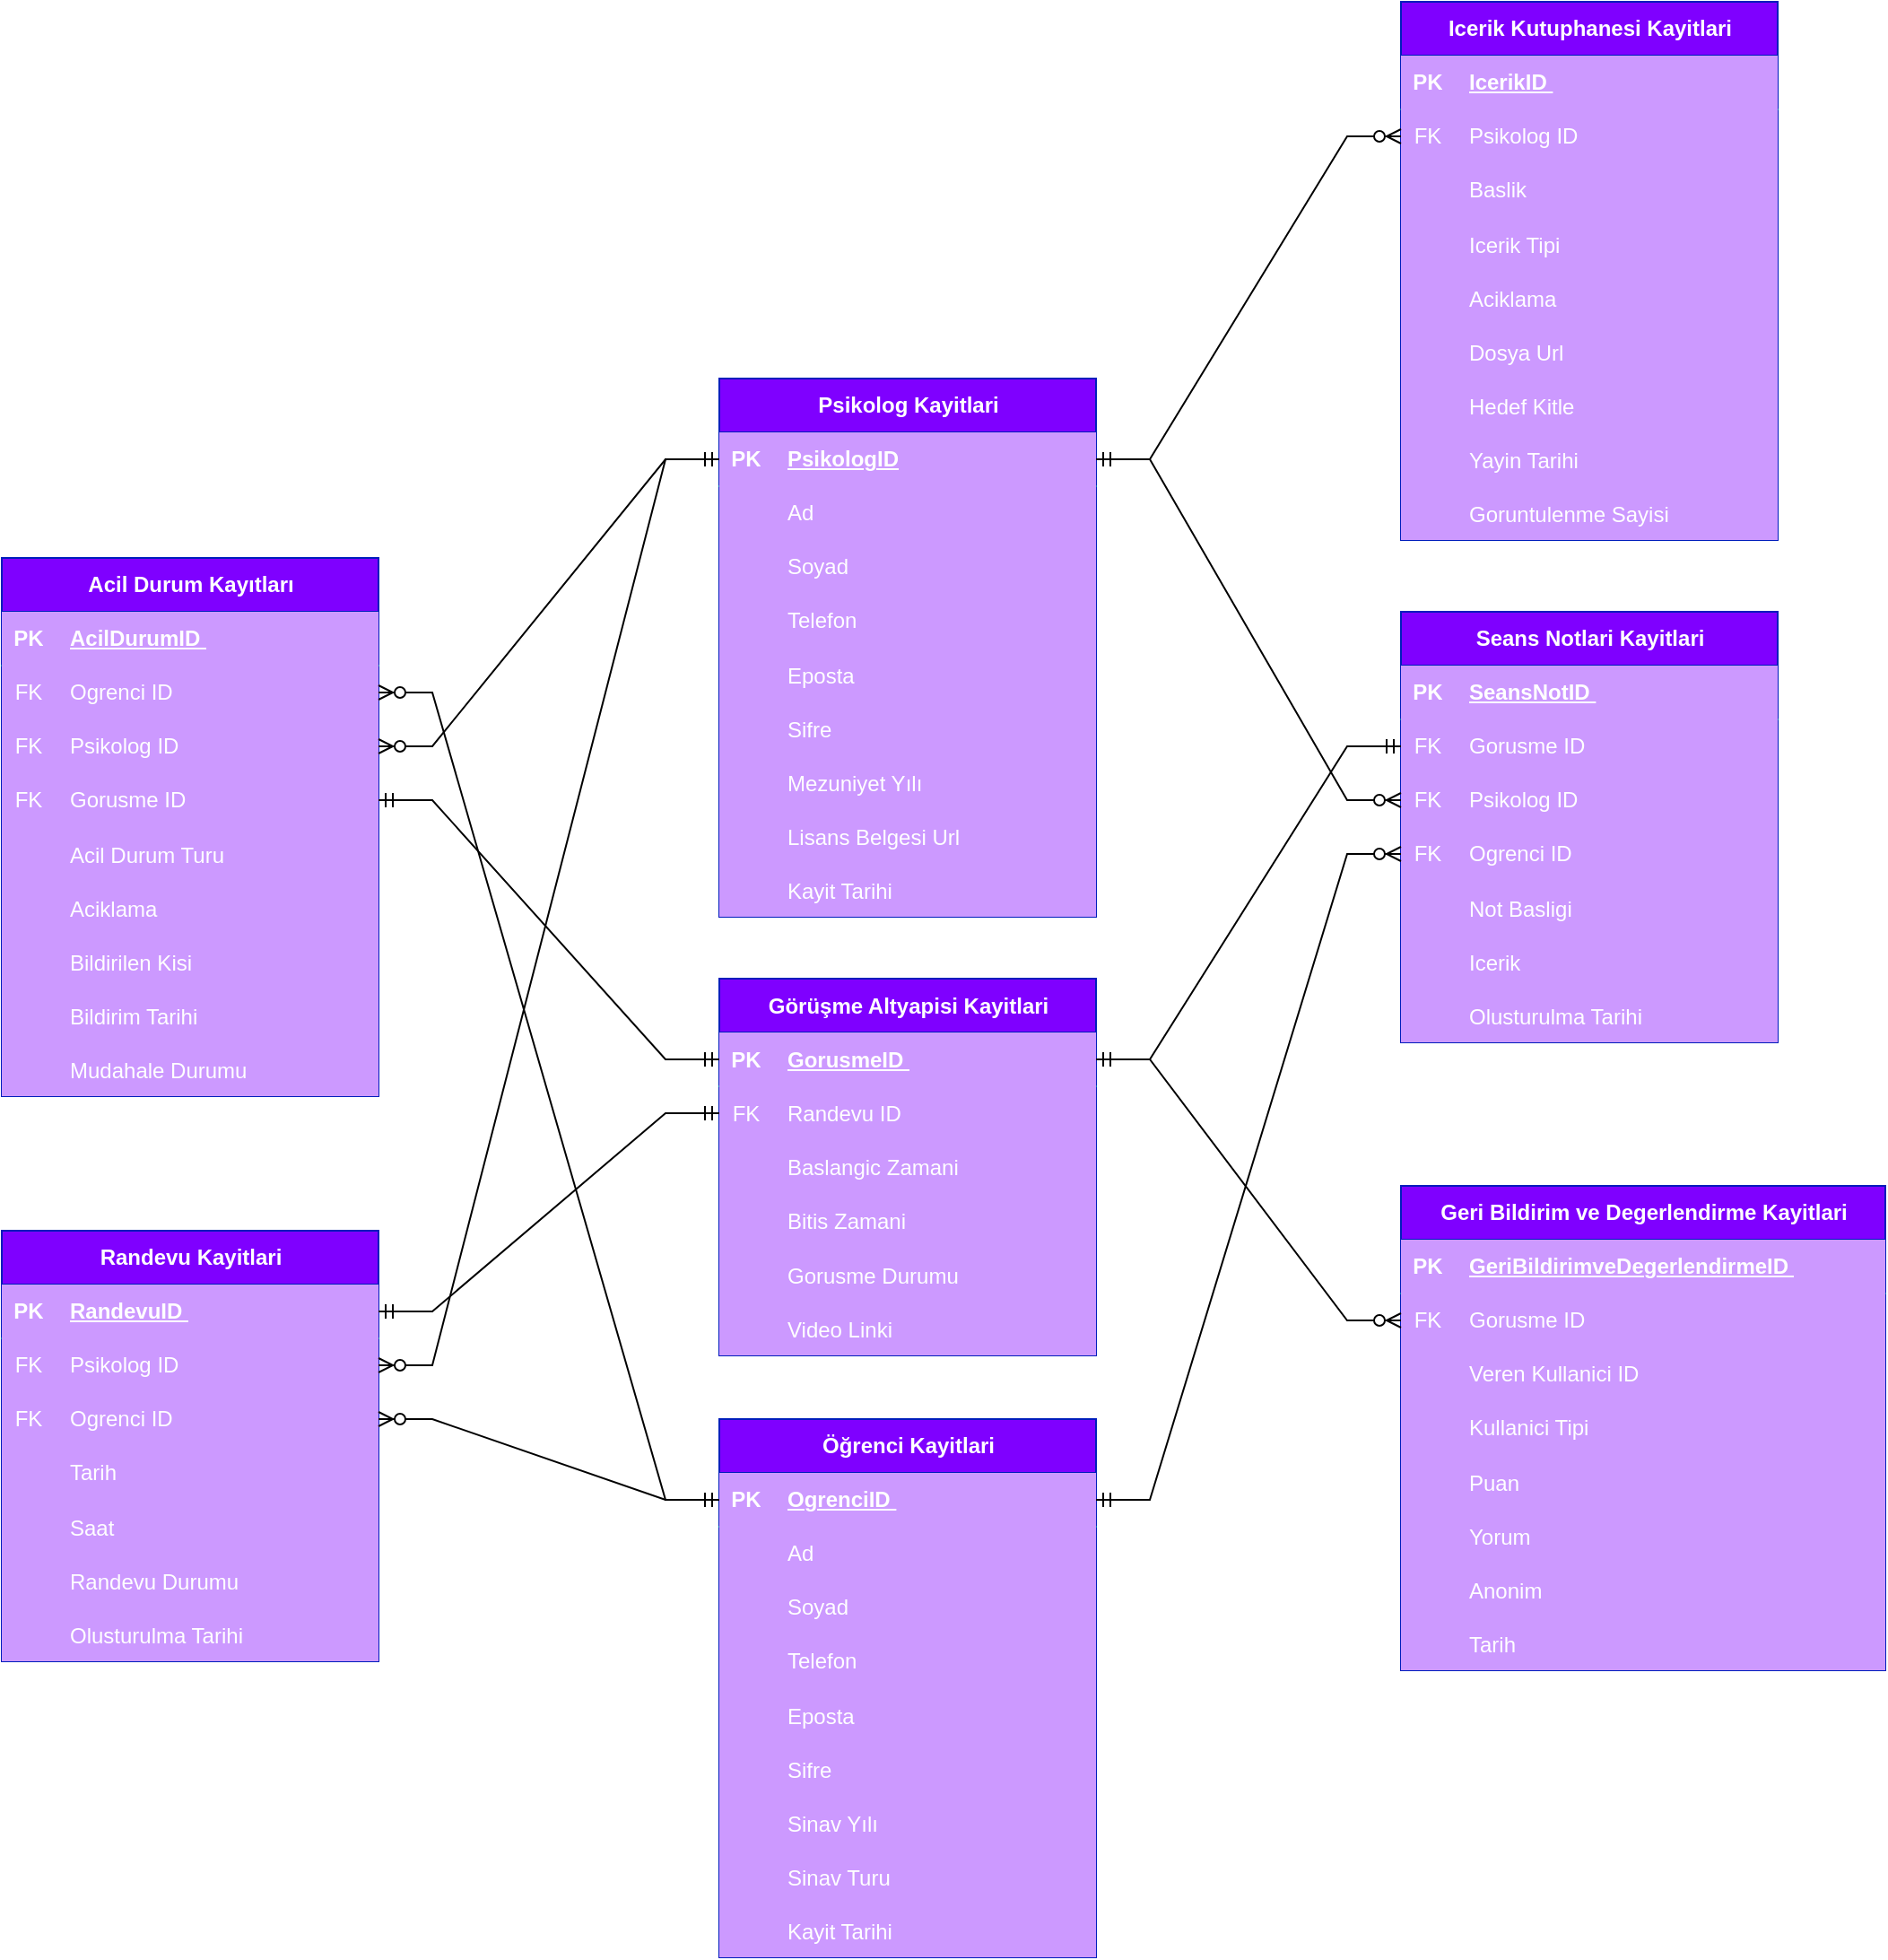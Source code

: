 <mxfile version="27.0.9">
  <diagram name="Sayfa -1" id="a785CdULuWpxOi4oqs0m">
    <mxGraphModel dx="2316" dy="1324" grid="1" gridSize="10" guides="1" tooltips="1" connect="1" arrows="1" fold="1" page="1" pageScale="1" pageWidth="827" pageHeight="1169" math="0" shadow="0">
      <root>
        <mxCell id="0" />
        <mxCell id="1" parent="0" />
        <mxCell id="xGf-fSEtGQIyhETfGdos-1" value="Psikolog Kayitlari" style="shape=table;startSize=30;container=1;collapsible=1;childLayout=tableLayout;fixedRows=1;rowLines=0;fontStyle=1;align=center;resizeLast=1;html=1;fillColor=#7F00FF;fontColor=#ffffff;strokeColor=#001DBC;" vertex="1" parent="1">
          <mxGeometry x="710" y="249" width="210" height="300" as="geometry">
            <mxRectangle x="140" y="120" width="100" height="30" as="alternateBounds" />
          </mxGeometry>
        </mxCell>
        <mxCell id="xGf-fSEtGQIyhETfGdos-2" value="" style="shape=tableRow;horizontal=0;startSize=0;swimlaneHead=0;swimlaneBody=0;collapsible=0;dropTarget=0;points=[[0,0.5],[1,0.5]];portConstraint=eastwest;top=0;left=0;right=0;bottom=1;fillColor=#1ba1e2;fontColor=#ffffff;strokeColor=#006EAF;" vertex="1" parent="xGf-fSEtGQIyhETfGdos-1">
          <mxGeometry y="30" width="210" height="30" as="geometry" />
        </mxCell>
        <mxCell id="xGf-fSEtGQIyhETfGdos-3" value="PK" style="shape=partialRectangle;connectable=0;top=0;left=0;bottom=0;right=0;fontStyle=1;overflow=hidden;whiteSpace=wrap;html=1;fillColor=#CC99FF;fontColor=#ffffff;strokeColor=#006EAF;" vertex="1" parent="xGf-fSEtGQIyhETfGdos-2">
          <mxGeometry width="30" height="30" as="geometry">
            <mxRectangle width="30" height="30" as="alternateBounds" />
          </mxGeometry>
        </mxCell>
        <mxCell id="xGf-fSEtGQIyhETfGdos-4" value="PsikologID" style="shape=partialRectangle;connectable=0;top=0;left=0;bottom=0;right=0;align=left;spacingLeft=6;fontStyle=5;overflow=hidden;whiteSpace=wrap;html=1;fillColor=#CC99FF;fontColor=#ffffff;strokeColor=#006EAF;" vertex="1" parent="xGf-fSEtGQIyhETfGdos-2">
          <mxGeometry x="30" width="180" height="30" as="geometry">
            <mxRectangle width="180" height="30" as="alternateBounds" />
          </mxGeometry>
        </mxCell>
        <mxCell id="xGf-fSEtGQIyhETfGdos-5" value="" style="shape=tableRow;horizontal=0;startSize=0;swimlaneHead=0;swimlaneBody=0;collapsible=0;dropTarget=0;points=[[0,0.5],[1,0.5]];portConstraint=eastwest;top=0;left=0;right=0;bottom=0;fillColor=#1ba1e2;fontColor=#ffffff;strokeColor=#006EAF;" vertex="1" parent="xGf-fSEtGQIyhETfGdos-1">
          <mxGeometry y="60" width="210" height="30" as="geometry" />
        </mxCell>
        <mxCell id="xGf-fSEtGQIyhETfGdos-6" value="" style="shape=partialRectangle;connectable=0;top=0;left=0;bottom=0;right=0;editable=1;overflow=hidden;whiteSpace=wrap;html=1;fillColor=#CC99FF;fontColor=#ffffff;strokeColor=#006EAF;" vertex="1" parent="xGf-fSEtGQIyhETfGdos-5">
          <mxGeometry width="30" height="30" as="geometry">
            <mxRectangle width="30" height="30" as="alternateBounds" />
          </mxGeometry>
        </mxCell>
        <mxCell id="xGf-fSEtGQIyhETfGdos-7" value="Ad&amp;nbsp;" style="shape=partialRectangle;connectable=0;top=0;left=0;bottom=0;right=0;align=left;spacingLeft=6;overflow=hidden;whiteSpace=wrap;html=1;fillColor=#CC99FF;fontColor=#ffffff;strokeColor=#006EAF;" vertex="1" parent="xGf-fSEtGQIyhETfGdos-5">
          <mxGeometry x="30" width="180" height="30" as="geometry">
            <mxRectangle width="180" height="30" as="alternateBounds" />
          </mxGeometry>
        </mxCell>
        <mxCell id="xGf-fSEtGQIyhETfGdos-8" value="" style="shape=tableRow;horizontal=0;startSize=0;swimlaneHead=0;swimlaneBody=0;collapsible=0;dropTarget=0;points=[[0,0.5],[1,0.5]];portConstraint=eastwest;top=0;left=0;right=0;bottom=0;fillColor=#1ba1e2;fontColor=#ffffff;strokeColor=#006EAF;" vertex="1" parent="xGf-fSEtGQIyhETfGdos-1">
          <mxGeometry y="90" width="210" height="30" as="geometry" />
        </mxCell>
        <mxCell id="xGf-fSEtGQIyhETfGdos-9" value="" style="shape=partialRectangle;connectable=0;top=0;left=0;bottom=0;right=0;editable=1;overflow=hidden;whiteSpace=wrap;html=1;fillColor=#CC99FF;fontColor=#ffffff;strokeColor=#006EAF;" vertex="1" parent="xGf-fSEtGQIyhETfGdos-8">
          <mxGeometry width="30" height="30" as="geometry">
            <mxRectangle width="30" height="30" as="alternateBounds" />
          </mxGeometry>
        </mxCell>
        <mxCell id="xGf-fSEtGQIyhETfGdos-10" value="Soyad&amp;nbsp;" style="shape=partialRectangle;connectable=0;top=0;left=0;bottom=0;right=0;align=left;spacingLeft=6;overflow=hidden;whiteSpace=wrap;html=1;fillColor=#CC99FF;fontColor=#ffffff;strokeColor=#006EAF;" vertex="1" parent="xGf-fSEtGQIyhETfGdos-8">
          <mxGeometry x="30" width="180" height="30" as="geometry">
            <mxRectangle width="180" height="30" as="alternateBounds" />
          </mxGeometry>
        </mxCell>
        <mxCell id="xGf-fSEtGQIyhETfGdos-11" value="" style="shape=tableRow;horizontal=0;startSize=0;swimlaneHead=0;swimlaneBody=0;collapsible=0;dropTarget=0;points=[[0,0.5],[1,0.5]];portConstraint=eastwest;top=0;left=0;right=0;bottom=0;fillColor=#1ba1e2;fontColor=#ffffff;strokeColor=#006EAF;" vertex="1" parent="xGf-fSEtGQIyhETfGdos-1">
          <mxGeometry y="120" width="210" height="30" as="geometry" />
        </mxCell>
        <mxCell id="xGf-fSEtGQIyhETfGdos-12" value="" style="shape=partialRectangle;connectable=0;top=0;left=0;bottom=0;right=0;editable=1;overflow=hidden;whiteSpace=wrap;html=1;fillColor=#CC99FF;fontColor=#ffffff;strokeColor=#006EAF;" vertex="1" parent="xGf-fSEtGQIyhETfGdos-11">
          <mxGeometry width="30" height="30" as="geometry">
            <mxRectangle width="30" height="30" as="alternateBounds" />
          </mxGeometry>
        </mxCell>
        <mxCell id="xGf-fSEtGQIyhETfGdos-13" value="Telefon&amp;nbsp;" style="shape=partialRectangle;connectable=0;top=0;left=0;bottom=0;right=0;align=left;spacingLeft=6;overflow=hidden;whiteSpace=wrap;html=1;fillColor=#CC99FF;fontColor=#ffffff;strokeColor=#006EAF;" vertex="1" parent="xGf-fSEtGQIyhETfGdos-11">
          <mxGeometry x="30" width="180" height="30" as="geometry">
            <mxRectangle width="180" height="30" as="alternateBounds" />
          </mxGeometry>
        </mxCell>
        <mxCell id="xGf-fSEtGQIyhETfGdos-14" value="" style="shape=tableRow;horizontal=0;startSize=0;swimlaneHead=0;swimlaneBody=0;fillColor=#1ba1e2;collapsible=0;dropTarget=0;points=[[0,0.5],[1,0.5]];portConstraint=eastwest;top=0;left=0;right=0;bottom=0;fontColor=#ffffff;strokeColor=#006EAF;" vertex="1" parent="xGf-fSEtGQIyhETfGdos-1">
          <mxGeometry y="150" width="210" height="30" as="geometry" />
        </mxCell>
        <mxCell id="xGf-fSEtGQIyhETfGdos-15" value="" style="shape=partialRectangle;connectable=0;fillColor=#CC99FF;top=0;left=0;bottom=0;right=0;editable=1;overflow=hidden;fontColor=#ffffff;strokeColor=#006EAF;" vertex="1" parent="xGf-fSEtGQIyhETfGdos-14">
          <mxGeometry width="30" height="30" as="geometry">
            <mxRectangle width="30" height="30" as="alternateBounds" />
          </mxGeometry>
        </mxCell>
        <mxCell id="xGf-fSEtGQIyhETfGdos-16" value="Eposta" style="shape=partialRectangle;connectable=0;fillColor=#CC99FF;top=0;left=0;bottom=0;right=0;align=left;spacingLeft=6;overflow=hidden;fontColor=#ffffff;strokeColor=#006EAF;" vertex="1" parent="xGf-fSEtGQIyhETfGdos-14">
          <mxGeometry x="30" width="180" height="30" as="geometry">
            <mxRectangle width="180" height="30" as="alternateBounds" />
          </mxGeometry>
        </mxCell>
        <mxCell id="xGf-fSEtGQIyhETfGdos-17" value="" style="shape=tableRow;horizontal=0;startSize=0;swimlaneHead=0;swimlaneBody=0;fillColor=#1ba1e2;collapsible=0;dropTarget=0;points=[[0,0.5],[1,0.5]];portConstraint=eastwest;top=0;left=0;right=0;bottom=0;fontColor=#ffffff;strokeColor=#006EAF;" vertex="1" parent="xGf-fSEtGQIyhETfGdos-1">
          <mxGeometry y="180" width="210" height="30" as="geometry" />
        </mxCell>
        <mxCell id="xGf-fSEtGQIyhETfGdos-18" value="" style="shape=partialRectangle;connectable=0;fillColor=#CC99FF;top=0;left=0;bottom=0;right=0;editable=1;overflow=hidden;fontColor=#ffffff;strokeColor=#006EAF;" vertex="1" parent="xGf-fSEtGQIyhETfGdos-17">
          <mxGeometry width="30" height="30" as="geometry">
            <mxRectangle width="30" height="30" as="alternateBounds" />
          </mxGeometry>
        </mxCell>
        <mxCell id="xGf-fSEtGQIyhETfGdos-19" value="Sifre" style="shape=partialRectangle;connectable=0;fillColor=#CC99FF;top=0;left=0;bottom=0;right=0;align=left;spacingLeft=6;overflow=hidden;fontColor=#ffffff;strokeColor=#006EAF;" vertex="1" parent="xGf-fSEtGQIyhETfGdos-17">
          <mxGeometry x="30" width="180" height="30" as="geometry">
            <mxRectangle width="180" height="30" as="alternateBounds" />
          </mxGeometry>
        </mxCell>
        <mxCell id="xGf-fSEtGQIyhETfGdos-20" value="" style="shape=tableRow;horizontal=0;startSize=0;swimlaneHead=0;swimlaneBody=0;fillColor=#1ba1e2;collapsible=0;dropTarget=0;points=[[0,0.5],[1,0.5]];portConstraint=eastwest;top=0;left=0;right=0;bottom=0;fontColor=#ffffff;strokeColor=#006EAF;" vertex="1" parent="xGf-fSEtGQIyhETfGdos-1">
          <mxGeometry y="210" width="210" height="30" as="geometry" />
        </mxCell>
        <mxCell id="xGf-fSEtGQIyhETfGdos-21" value="" style="shape=partialRectangle;connectable=0;fillColor=#CC99FF;top=0;left=0;bottom=0;right=0;editable=1;overflow=hidden;fontColor=#ffffff;strokeColor=#006EAF;" vertex="1" parent="xGf-fSEtGQIyhETfGdos-20">
          <mxGeometry width="30" height="30" as="geometry">
            <mxRectangle width="30" height="30" as="alternateBounds" />
          </mxGeometry>
        </mxCell>
        <mxCell id="xGf-fSEtGQIyhETfGdos-22" value="Mezuniyet Yılı " style="shape=partialRectangle;connectable=0;fillColor=#CC99FF;top=0;left=0;bottom=0;right=0;align=left;spacingLeft=6;overflow=hidden;fontColor=#ffffff;strokeColor=#006EAF;" vertex="1" parent="xGf-fSEtGQIyhETfGdos-20">
          <mxGeometry x="30" width="180" height="30" as="geometry">
            <mxRectangle width="180" height="30" as="alternateBounds" />
          </mxGeometry>
        </mxCell>
        <mxCell id="xGf-fSEtGQIyhETfGdos-23" value="" style="shape=tableRow;horizontal=0;startSize=0;swimlaneHead=0;swimlaneBody=0;fillColor=#1ba1e2;collapsible=0;dropTarget=0;points=[[0,0.5],[1,0.5]];portConstraint=eastwest;top=0;left=0;right=0;bottom=0;fontColor=#ffffff;strokeColor=#006EAF;" vertex="1" parent="xGf-fSEtGQIyhETfGdos-1">
          <mxGeometry y="240" width="210" height="30" as="geometry" />
        </mxCell>
        <mxCell id="xGf-fSEtGQIyhETfGdos-24" value="" style="shape=partialRectangle;connectable=0;fillColor=#CC99FF;top=0;left=0;bottom=0;right=0;editable=1;overflow=hidden;fontColor=#ffffff;strokeColor=#006EAF;" vertex="1" parent="xGf-fSEtGQIyhETfGdos-23">
          <mxGeometry width="30" height="30" as="geometry">
            <mxRectangle width="30" height="30" as="alternateBounds" />
          </mxGeometry>
        </mxCell>
        <mxCell id="xGf-fSEtGQIyhETfGdos-25" value="Lisans Belgesi Url " style="shape=partialRectangle;connectable=0;fillColor=#CC99FF;top=0;left=0;bottom=0;right=0;align=left;spacingLeft=6;overflow=hidden;fontColor=#ffffff;strokeColor=#006EAF;" vertex="1" parent="xGf-fSEtGQIyhETfGdos-23">
          <mxGeometry x="30" width="180" height="30" as="geometry">
            <mxRectangle width="180" height="30" as="alternateBounds" />
          </mxGeometry>
        </mxCell>
        <mxCell id="xGf-fSEtGQIyhETfGdos-26" value="" style="shape=tableRow;horizontal=0;startSize=0;swimlaneHead=0;swimlaneBody=0;fillColor=#1ba1e2;collapsible=0;dropTarget=0;points=[[0,0.5],[1,0.5]];portConstraint=eastwest;top=0;left=0;right=0;bottom=0;fontColor=#ffffff;strokeColor=#006EAF;" vertex="1" parent="xGf-fSEtGQIyhETfGdos-1">
          <mxGeometry y="270" width="210" height="30" as="geometry" />
        </mxCell>
        <mxCell id="xGf-fSEtGQIyhETfGdos-27" value="" style="shape=partialRectangle;connectable=0;fillColor=#CC99FF;top=0;left=0;bottom=0;right=0;editable=1;overflow=hidden;fontColor=#ffffff;strokeColor=#006EAF;" vertex="1" parent="xGf-fSEtGQIyhETfGdos-26">
          <mxGeometry width="30" height="30" as="geometry">
            <mxRectangle width="30" height="30" as="alternateBounds" />
          </mxGeometry>
        </mxCell>
        <mxCell id="xGf-fSEtGQIyhETfGdos-28" value="Kayit Tarihi " style="shape=partialRectangle;connectable=0;fillColor=#CC99FF;top=0;left=0;bottom=0;right=0;align=left;spacingLeft=6;overflow=hidden;fontColor=#ffffff;strokeColor=#006EAF;" vertex="1" parent="xGf-fSEtGQIyhETfGdos-26">
          <mxGeometry x="30" width="180" height="30" as="geometry">
            <mxRectangle width="180" height="30" as="alternateBounds" />
          </mxGeometry>
        </mxCell>
        <mxCell id="xGf-fSEtGQIyhETfGdos-29" value="Öğrenci Kayitlari" style="shape=table;startSize=30;container=1;collapsible=1;childLayout=tableLayout;fixedRows=1;rowLines=0;fontStyle=1;align=center;resizeLast=1;html=1;fillColor=#7F00FF;fontColor=#ffffff;strokeColor=#001DBC;" vertex="1" parent="1">
          <mxGeometry x="710" y="829" width="210" height="300" as="geometry">
            <mxRectangle x="140" y="120" width="100" height="30" as="alternateBounds" />
          </mxGeometry>
        </mxCell>
        <mxCell id="xGf-fSEtGQIyhETfGdos-30" value="" style="shape=tableRow;horizontal=0;startSize=0;swimlaneHead=0;swimlaneBody=0;collapsible=0;dropTarget=0;points=[[0,0.5],[1,0.5]];portConstraint=eastwest;top=0;left=0;right=0;bottom=1;fillColor=#1ba1e2;fontColor=#ffffff;strokeColor=#006EAF;" vertex="1" parent="xGf-fSEtGQIyhETfGdos-29">
          <mxGeometry y="30" width="210" height="30" as="geometry" />
        </mxCell>
        <mxCell id="xGf-fSEtGQIyhETfGdos-31" value="PK" style="shape=partialRectangle;connectable=0;top=0;left=0;bottom=0;right=0;fontStyle=1;overflow=hidden;whiteSpace=wrap;html=1;fillColor=#CC99FF;fontColor=#ffffff;strokeColor=#006EAF;" vertex="1" parent="xGf-fSEtGQIyhETfGdos-30">
          <mxGeometry width="30" height="30" as="geometry">
            <mxRectangle width="30" height="30" as="alternateBounds" />
          </mxGeometry>
        </mxCell>
        <mxCell id="xGf-fSEtGQIyhETfGdos-32" value="OgrenciID&amp;nbsp;" style="shape=partialRectangle;connectable=0;top=0;left=0;bottom=0;right=0;align=left;spacingLeft=6;fontStyle=5;overflow=hidden;whiteSpace=wrap;html=1;fillColor=#CC99FF;fontColor=#ffffff;strokeColor=#006EAF;" vertex="1" parent="xGf-fSEtGQIyhETfGdos-30">
          <mxGeometry x="30" width="180" height="30" as="geometry">
            <mxRectangle width="180" height="30" as="alternateBounds" />
          </mxGeometry>
        </mxCell>
        <mxCell id="xGf-fSEtGQIyhETfGdos-33" value="" style="shape=tableRow;horizontal=0;startSize=0;swimlaneHead=0;swimlaneBody=0;collapsible=0;dropTarget=0;points=[[0,0.5],[1,0.5]];portConstraint=eastwest;top=0;left=0;right=0;bottom=0;fillColor=#1ba1e2;fontColor=#ffffff;strokeColor=#006EAF;" vertex="1" parent="xGf-fSEtGQIyhETfGdos-29">
          <mxGeometry y="60" width="210" height="30" as="geometry" />
        </mxCell>
        <mxCell id="xGf-fSEtGQIyhETfGdos-34" value="" style="shape=partialRectangle;connectable=0;top=0;left=0;bottom=0;right=0;editable=1;overflow=hidden;whiteSpace=wrap;html=1;fillColor=#CC99FF;fontColor=#ffffff;strokeColor=#006EAF;" vertex="1" parent="xGf-fSEtGQIyhETfGdos-33">
          <mxGeometry width="30" height="30" as="geometry">
            <mxRectangle width="30" height="30" as="alternateBounds" />
          </mxGeometry>
        </mxCell>
        <mxCell id="xGf-fSEtGQIyhETfGdos-35" value="Ad&amp;nbsp;" style="shape=partialRectangle;connectable=0;top=0;left=0;bottom=0;right=0;align=left;spacingLeft=6;overflow=hidden;whiteSpace=wrap;html=1;fillColor=#CC99FF;fontColor=#ffffff;strokeColor=#006EAF;" vertex="1" parent="xGf-fSEtGQIyhETfGdos-33">
          <mxGeometry x="30" width="180" height="30" as="geometry">
            <mxRectangle width="180" height="30" as="alternateBounds" />
          </mxGeometry>
        </mxCell>
        <mxCell id="xGf-fSEtGQIyhETfGdos-36" value="" style="shape=tableRow;horizontal=0;startSize=0;swimlaneHead=0;swimlaneBody=0;collapsible=0;dropTarget=0;points=[[0,0.5],[1,0.5]];portConstraint=eastwest;top=0;left=0;right=0;bottom=0;fillColor=#1ba1e2;fontColor=#ffffff;strokeColor=#006EAF;" vertex="1" parent="xGf-fSEtGQIyhETfGdos-29">
          <mxGeometry y="90" width="210" height="30" as="geometry" />
        </mxCell>
        <mxCell id="xGf-fSEtGQIyhETfGdos-37" value="" style="shape=partialRectangle;connectable=0;top=0;left=0;bottom=0;right=0;editable=1;overflow=hidden;whiteSpace=wrap;html=1;fillColor=#CC99FF;fontColor=#ffffff;strokeColor=#006EAF;" vertex="1" parent="xGf-fSEtGQIyhETfGdos-36">
          <mxGeometry width="30" height="30" as="geometry">
            <mxRectangle width="30" height="30" as="alternateBounds" />
          </mxGeometry>
        </mxCell>
        <mxCell id="xGf-fSEtGQIyhETfGdos-38" value="Soyad&amp;nbsp;" style="shape=partialRectangle;connectable=0;top=0;left=0;bottom=0;right=0;align=left;spacingLeft=6;overflow=hidden;whiteSpace=wrap;html=1;fillColor=#CC99FF;fontColor=#ffffff;strokeColor=#006EAF;" vertex="1" parent="xGf-fSEtGQIyhETfGdos-36">
          <mxGeometry x="30" width="180" height="30" as="geometry">
            <mxRectangle width="180" height="30" as="alternateBounds" />
          </mxGeometry>
        </mxCell>
        <mxCell id="xGf-fSEtGQIyhETfGdos-39" value="" style="shape=tableRow;horizontal=0;startSize=0;swimlaneHead=0;swimlaneBody=0;collapsible=0;dropTarget=0;points=[[0,0.5],[1,0.5]];portConstraint=eastwest;top=0;left=0;right=0;bottom=0;fillColor=#1ba1e2;fontColor=#ffffff;strokeColor=#006EAF;" vertex="1" parent="xGf-fSEtGQIyhETfGdos-29">
          <mxGeometry y="120" width="210" height="30" as="geometry" />
        </mxCell>
        <mxCell id="xGf-fSEtGQIyhETfGdos-40" value="" style="shape=partialRectangle;connectable=0;top=0;left=0;bottom=0;right=0;editable=1;overflow=hidden;whiteSpace=wrap;html=1;fillColor=#CC99FF;fontColor=#ffffff;strokeColor=#006EAF;" vertex="1" parent="xGf-fSEtGQIyhETfGdos-39">
          <mxGeometry width="30" height="30" as="geometry">
            <mxRectangle width="30" height="30" as="alternateBounds" />
          </mxGeometry>
        </mxCell>
        <mxCell id="xGf-fSEtGQIyhETfGdos-41" value="Telefon&amp;nbsp;" style="shape=partialRectangle;connectable=0;top=0;left=0;bottom=0;right=0;align=left;spacingLeft=6;overflow=hidden;whiteSpace=wrap;html=1;fillColor=#CC99FF;fontColor=#ffffff;strokeColor=#006EAF;" vertex="1" parent="xGf-fSEtGQIyhETfGdos-39">
          <mxGeometry x="30" width="180" height="30" as="geometry">
            <mxRectangle width="180" height="30" as="alternateBounds" />
          </mxGeometry>
        </mxCell>
        <mxCell id="xGf-fSEtGQIyhETfGdos-42" value="" style="shape=tableRow;horizontal=0;startSize=0;swimlaneHead=0;swimlaneBody=0;fillColor=#1ba1e2;collapsible=0;dropTarget=0;points=[[0,0.5],[1,0.5]];portConstraint=eastwest;top=0;left=0;right=0;bottom=0;fontColor=#ffffff;strokeColor=#006EAF;" vertex="1" parent="xGf-fSEtGQIyhETfGdos-29">
          <mxGeometry y="150" width="210" height="30" as="geometry" />
        </mxCell>
        <mxCell id="xGf-fSEtGQIyhETfGdos-43" value="" style="shape=partialRectangle;connectable=0;fillColor=#CC99FF;top=0;left=0;bottom=0;right=0;editable=1;overflow=hidden;fontColor=#ffffff;strokeColor=#006EAF;" vertex="1" parent="xGf-fSEtGQIyhETfGdos-42">
          <mxGeometry width="30" height="30" as="geometry">
            <mxRectangle width="30" height="30" as="alternateBounds" />
          </mxGeometry>
        </mxCell>
        <mxCell id="xGf-fSEtGQIyhETfGdos-44" value="Eposta " style="shape=partialRectangle;connectable=0;fillColor=#CC99FF;top=0;left=0;bottom=0;right=0;align=left;spacingLeft=6;overflow=hidden;fontColor=#ffffff;strokeColor=#006EAF;" vertex="1" parent="xGf-fSEtGQIyhETfGdos-42">
          <mxGeometry x="30" width="180" height="30" as="geometry">
            <mxRectangle width="180" height="30" as="alternateBounds" />
          </mxGeometry>
        </mxCell>
        <mxCell id="xGf-fSEtGQIyhETfGdos-45" value="" style="shape=tableRow;horizontal=0;startSize=0;swimlaneHead=0;swimlaneBody=0;fillColor=#1ba1e2;collapsible=0;dropTarget=0;points=[[0,0.5],[1,0.5]];portConstraint=eastwest;top=0;left=0;right=0;bottom=0;fontColor=#ffffff;strokeColor=#006EAF;" vertex="1" parent="xGf-fSEtGQIyhETfGdos-29">
          <mxGeometry y="180" width="210" height="30" as="geometry" />
        </mxCell>
        <mxCell id="xGf-fSEtGQIyhETfGdos-46" value="" style="shape=partialRectangle;connectable=0;fillColor=#CC99FF;top=0;left=0;bottom=0;right=0;editable=1;overflow=hidden;fontColor=#ffffff;strokeColor=#006EAF;" vertex="1" parent="xGf-fSEtGQIyhETfGdos-45">
          <mxGeometry width="30" height="30" as="geometry">
            <mxRectangle width="30" height="30" as="alternateBounds" />
          </mxGeometry>
        </mxCell>
        <mxCell id="xGf-fSEtGQIyhETfGdos-47" value="Sifre " style="shape=partialRectangle;connectable=0;fillColor=#CC99FF;top=0;left=0;bottom=0;right=0;align=left;spacingLeft=6;overflow=hidden;fontColor=#ffffff;strokeColor=#006EAF;" vertex="1" parent="xGf-fSEtGQIyhETfGdos-45">
          <mxGeometry x="30" width="180" height="30" as="geometry">
            <mxRectangle width="180" height="30" as="alternateBounds" />
          </mxGeometry>
        </mxCell>
        <mxCell id="xGf-fSEtGQIyhETfGdos-48" value="" style="shape=tableRow;horizontal=0;startSize=0;swimlaneHead=0;swimlaneBody=0;fillColor=#1ba1e2;collapsible=0;dropTarget=0;points=[[0,0.5],[1,0.5]];portConstraint=eastwest;top=0;left=0;right=0;bottom=0;fontColor=#ffffff;strokeColor=#006EAF;" vertex="1" parent="xGf-fSEtGQIyhETfGdos-29">
          <mxGeometry y="210" width="210" height="30" as="geometry" />
        </mxCell>
        <mxCell id="xGf-fSEtGQIyhETfGdos-49" value="" style="shape=partialRectangle;connectable=0;fillColor=#CC99FF;top=0;left=0;bottom=0;right=0;editable=1;overflow=hidden;fontColor=#ffffff;strokeColor=#006EAF;" vertex="1" parent="xGf-fSEtGQIyhETfGdos-48">
          <mxGeometry width="30" height="30" as="geometry">
            <mxRectangle width="30" height="30" as="alternateBounds" />
          </mxGeometry>
        </mxCell>
        <mxCell id="xGf-fSEtGQIyhETfGdos-50" value="Sinav Yılı " style="shape=partialRectangle;connectable=0;fillColor=#CC99FF;top=0;left=0;bottom=0;right=0;align=left;spacingLeft=6;overflow=hidden;fontColor=#ffffff;strokeColor=#006EAF;" vertex="1" parent="xGf-fSEtGQIyhETfGdos-48">
          <mxGeometry x="30" width="180" height="30" as="geometry">
            <mxRectangle width="180" height="30" as="alternateBounds" />
          </mxGeometry>
        </mxCell>
        <mxCell id="xGf-fSEtGQIyhETfGdos-51" value="" style="shape=tableRow;horizontal=0;startSize=0;swimlaneHead=0;swimlaneBody=0;fillColor=#1ba1e2;collapsible=0;dropTarget=0;points=[[0,0.5],[1,0.5]];portConstraint=eastwest;top=0;left=0;right=0;bottom=0;fontColor=#ffffff;strokeColor=#006EAF;" vertex="1" parent="xGf-fSEtGQIyhETfGdos-29">
          <mxGeometry y="240" width="210" height="30" as="geometry" />
        </mxCell>
        <mxCell id="xGf-fSEtGQIyhETfGdos-52" value="" style="shape=partialRectangle;connectable=0;fillColor=#CC99FF;top=0;left=0;bottom=0;right=0;editable=1;overflow=hidden;fontColor=#ffffff;strokeColor=#006EAF;" vertex="1" parent="xGf-fSEtGQIyhETfGdos-51">
          <mxGeometry width="30" height="30" as="geometry">
            <mxRectangle width="30" height="30" as="alternateBounds" />
          </mxGeometry>
        </mxCell>
        <mxCell id="xGf-fSEtGQIyhETfGdos-53" value="Sinav Turu " style="shape=partialRectangle;connectable=0;fillColor=#CC99FF;top=0;left=0;bottom=0;right=0;align=left;spacingLeft=6;overflow=hidden;fontColor=#ffffff;strokeColor=#006EAF;" vertex="1" parent="xGf-fSEtGQIyhETfGdos-51">
          <mxGeometry x="30" width="180" height="30" as="geometry">
            <mxRectangle width="180" height="30" as="alternateBounds" />
          </mxGeometry>
        </mxCell>
        <mxCell id="xGf-fSEtGQIyhETfGdos-54" value="" style="shape=tableRow;horizontal=0;startSize=0;swimlaneHead=0;swimlaneBody=0;fillColor=#1ba1e2;collapsible=0;dropTarget=0;points=[[0,0.5],[1,0.5]];portConstraint=eastwest;top=0;left=0;right=0;bottom=0;fontColor=#ffffff;strokeColor=#006EAF;" vertex="1" parent="xGf-fSEtGQIyhETfGdos-29">
          <mxGeometry y="270" width="210" height="30" as="geometry" />
        </mxCell>
        <mxCell id="xGf-fSEtGQIyhETfGdos-55" value="" style="shape=partialRectangle;connectable=0;fillColor=#CC99FF;top=0;left=0;bottom=0;right=0;editable=1;overflow=hidden;fontColor=#ffffff;strokeColor=#006EAF;" vertex="1" parent="xGf-fSEtGQIyhETfGdos-54">
          <mxGeometry width="30" height="30" as="geometry">
            <mxRectangle width="30" height="30" as="alternateBounds" />
          </mxGeometry>
        </mxCell>
        <mxCell id="xGf-fSEtGQIyhETfGdos-56" value="Kayit Tarihi " style="shape=partialRectangle;connectable=0;fillColor=#CC99FF;top=0;left=0;bottom=0;right=0;align=left;spacingLeft=6;overflow=hidden;fontColor=#ffffff;strokeColor=#006EAF;" vertex="1" parent="xGf-fSEtGQIyhETfGdos-54">
          <mxGeometry x="30" width="180" height="30" as="geometry">
            <mxRectangle width="180" height="30" as="alternateBounds" />
          </mxGeometry>
        </mxCell>
        <mxCell id="xGf-fSEtGQIyhETfGdos-57" value="Randevu Kayitlari" style="shape=table;startSize=30;container=1;collapsible=1;childLayout=tableLayout;fixedRows=1;rowLines=0;fontStyle=1;align=center;resizeLast=1;html=1;fillColor=#7F00FF;fontColor=#ffffff;strokeColor=#001DBC;" vertex="1" parent="1">
          <mxGeometry x="310" y="724" width="210" height="240" as="geometry">
            <mxRectangle x="140" y="120" width="100" height="30" as="alternateBounds" />
          </mxGeometry>
        </mxCell>
        <mxCell id="xGf-fSEtGQIyhETfGdos-58" value="" style="shape=tableRow;horizontal=0;startSize=0;swimlaneHead=0;swimlaneBody=0;collapsible=0;dropTarget=0;points=[[0,0.5],[1,0.5]];portConstraint=eastwest;top=0;left=0;right=0;bottom=1;fillColor=#1ba1e2;fontColor=#ffffff;strokeColor=#006EAF;" vertex="1" parent="xGf-fSEtGQIyhETfGdos-57">
          <mxGeometry y="30" width="210" height="30" as="geometry" />
        </mxCell>
        <mxCell id="xGf-fSEtGQIyhETfGdos-59" value="PK" style="shape=partialRectangle;connectable=0;top=0;left=0;bottom=0;right=0;fontStyle=1;overflow=hidden;whiteSpace=wrap;html=1;fillColor=#CC99FF;fontColor=#ffffff;strokeColor=#006EAF;" vertex="1" parent="xGf-fSEtGQIyhETfGdos-58">
          <mxGeometry width="30" height="30" as="geometry">
            <mxRectangle width="30" height="30" as="alternateBounds" />
          </mxGeometry>
        </mxCell>
        <mxCell id="xGf-fSEtGQIyhETfGdos-60" value="RandevuID&amp;nbsp;" style="shape=partialRectangle;connectable=0;top=0;left=0;bottom=0;right=0;align=left;spacingLeft=6;fontStyle=5;overflow=hidden;whiteSpace=wrap;html=1;fillColor=#CC99FF;fontColor=#ffffff;strokeColor=#006EAF;" vertex="1" parent="xGf-fSEtGQIyhETfGdos-58">
          <mxGeometry x="30" width="180" height="30" as="geometry">
            <mxRectangle width="180" height="30" as="alternateBounds" />
          </mxGeometry>
        </mxCell>
        <mxCell id="xGf-fSEtGQIyhETfGdos-61" value="" style="shape=tableRow;horizontal=0;startSize=0;swimlaneHead=0;swimlaneBody=0;collapsible=0;dropTarget=0;points=[[0,0.5],[1,0.5]];portConstraint=eastwest;top=0;left=0;right=0;bottom=0;fillColor=#1ba1e2;fontColor=#ffffff;strokeColor=#006EAF;" vertex="1" parent="xGf-fSEtGQIyhETfGdos-57">
          <mxGeometry y="60" width="210" height="30" as="geometry" />
        </mxCell>
        <mxCell id="xGf-fSEtGQIyhETfGdos-62" value="FK" style="shape=partialRectangle;connectable=0;top=0;left=0;bottom=0;right=0;editable=1;overflow=hidden;whiteSpace=wrap;html=1;fillColor=#CC99FF;fontColor=#ffffff;strokeColor=#006EAF;" vertex="1" parent="xGf-fSEtGQIyhETfGdos-61">
          <mxGeometry width="30" height="30" as="geometry">
            <mxRectangle width="30" height="30" as="alternateBounds" />
          </mxGeometry>
        </mxCell>
        <mxCell id="xGf-fSEtGQIyhETfGdos-63" value="Psikolog ID&amp;nbsp;" style="shape=partialRectangle;connectable=0;top=0;left=0;bottom=0;right=0;align=left;spacingLeft=6;overflow=hidden;whiteSpace=wrap;html=1;fillColor=#CC99FF;fontColor=#ffffff;strokeColor=#006EAF;" vertex="1" parent="xGf-fSEtGQIyhETfGdos-61">
          <mxGeometry x="30" width="180" height="30" as="geometry">
            <mxRectangle width="180" height="30" as="alternateBounds" />
          </mxGeometry>
        </mxCell>
        <mxCell id="xGf-fSEtGQIyhETfGdos-64" value="" style="shape=tableRow;horizontal=0;startSize=0;swimlaneHead=0;swimlaneBody=0;collapsible=0;dropTarget=0;points=[[0,0.5],[1,0.5]];portConstraint=eastwest;top=0;left=0;right=0;bottom=0;fillColor=#1ba1e2;fontColor=#ffffff;strokeColor=#006EAF;" vertex="1" parent="xGf-fSEtGQIyhETfGdos-57">
          <mxGeometry y="90" width="210" height="30" as="geometry" />
        </mxCell>
        <mxCell id="xGf-fSEtGQIyhETfGdos-65" value="FK" style="shape=partialRectangle;connectable=0;top=0;left=0;bottom=0;right=0;editable=1;overflow=hidden;whiteSpace=wrap;html=1;fillColor=#CC99FF;fontColor=#ffffff;strokeColor=#006EAF;" vertex="1" parent="xGf-fSEtGQIyhETfGdos-64">
          <mxGeometry width="30" height="30" as="geometry">
            <mxRectangle width="30" height="30" as="alternateBounds" />
          </mxGeometry>
        </mxCell>
        <mxCell id="xGf-fSEtGQIyhETfGdos-66" value="Ogrenci ID&amp;nbsp;" style="shape=partialRectangle;connectable=0;top=0;left=0;bottom=0;right=0;align=left;spacingLeft=6;overflow=hidden;whiteSpace=wrap;html=1;fillColor=#CC99FF;fontColor=#ffffff;strokeColor=#006EAF;" vertex="1" parent="xGf-fSEtGQIyhETfGdos-64">
          <mxGeometry x="30" width="180" height="30" as="geometry">
            <mxRectangle width="180" height="30" as="alternateBounds" />
          </mxGeometry>
        </mxCell>
        <mxCell id="xGf-fSEtGQIyhETfGdos-67" value="" style="shape=tableRow;horizontal=0;startSize=0;swimlaneHead=0;swimlaneBody=0;collapsible=0;dropTarget=0;points=[[0,0.5],[1,0.5]];portConstraint=eastwest;top=0;left=0;right=0;bottom=0;fillColor=#1ba1e2;fontColor=#ffffff;strokeColor=#006EAF;" vertex="1" parent="xGf-fSEtGQIyhETfGdos-57">
          <mxGeometry y="120" width="210" height="30" as="geometry" />
        </mxCell>
        <mxCell id="xGf-fSEtGQIyhETfGdos-68" value="" style="shape=partialRectangle;connectable=0;top=0;left=0;bottom=0;right=0;editable=1;overflow=hidden;whiteSpace=wrap;html=1;fillColor=#CC99FF;fontColor=#ffffff;strokeColor=#006EAF;" vertex="1" parent="xGf-fSEtGQIyhETfGdos-67">
          <mxGeometry width="30" height="30" as="geometry">
            <mxRectangle width="30" height="30" as="alternateBounds" />
          </mxGeometry>
        </mxCell>
        <mxCell id="xGf-fSEtGQIyhETfGdos-69" value="Tarih&amp;nbsp;" style="shape=partialRectangle;connectable=0;top=0;left=0;bottom=0;right=0;align=left;spacingLeft=6;overflow=hidden;whiteSpace=wrap;html=1;fillColor=#CC99FF;fontColor=#ffffff;strokeColor=#006EAF;" vertex="1" parent="xGf-fSEtGQIyhETfGdos-67">
          <mxGeometry x="30" width="180" height="30" as="geometry">
            <mxRectangle width="180" height="30" as="alternateBounds" />
          </mxGeometry>
        </mxCell>
        <mxCell id="xGf-fSEtGQIyhETfGdos-70" value="" style="shape=tableRow;horizontal=0;startSize=0;swimlaneHead=0;swimlaneBody=0;fillColor=#1ba1e2;collapsible=0;dropTarget=0;points=[[0,0.5],[1,0.5]];portConstraint=eastwest;top=0;left=0;right=0;bottom=0;fontColor=#ffffff;strokeColor=#006EAF;" vertex="1" parent="xGf-fSEtGQIyhETfGdos-57">
          <mxGeometry y="150" width="210" height="30" as="geometry" />
        </mxCell>
        <mxCell id="xGf-fSEtGQIyhETfGdos-71" value="" style="shape=partialRectangle;connectable=0;fillColor=#CC99FF;top=0;left=0;bottom=0;right=0;editable=1;overflow=hidden;fontColor=#ffffff;strokeColor=#006EAF;" vertex="1" parent="xGf-fSEtGQIyhETfGdos-70">
          <mxGeometry width="30" height="30" as="geometry">
            <mxRectangle width="30" height="30" as="alternateBounds" />
          </mxGeometry>
        </mxCell>
        <mxCell id="xGf-fSEtGQIyhETfGdos-72" value="Saat " style="shape=partialRectangle;connectable=0;fillColor=#CC99FF;top=0;left=0;bottom=0;right=0;align=left;spacingLeft=6;overflow=hidden;fontColor=#ffffff;strokeColor=#006EAF;" vertex="1" parent="xGf-fSEtGQIyhETfGdos-70">
          <mxGeometry x="30" width="180" height="30" as="geometry">
            <mxRectangle width="180" height="30" as="alternateBounds" />
          </mxGeometry>
        </mxCell>
        <mxCell id="xGf-fSEtGQIyhETfGdos-73" value="" style="shape=tableRow;horizontal=0;startSize=0;swimlaneHead=0;swimlaneBody=0;fillColor=#1ba1e2;collapsible=0;dropTarget=0;points=[[0,0.5],[1,0.5]];portConstraint=eastwest;top=0;left=0;right=0;bottom=0;fontColor=#ffffff;strokeColor=#006EAF;" vertex="1" parent="xGf-fSEtGQIyhETfGdos-57">
          <mxGeometry y="180" width="210" height="30" as="geometry" />
        </mxCell>
        <mxCell id="xGf-fSEtGQIyhETfGdos-74" value="" style="shape=partialRectangle;connectable=0;fillColor=#CC99FF;top=0;left=0;bottom=0;right=0;editable=1;overflow=hidden;fontColor=#ffffff;strokeColor=#006EAF;" vertex="1" parent="xGf-fSEtGQIyhETfGdos-73">
          <mxGeometry width="30" height="30" as="geometry">
            <mxRectangle width="30" height="30" as="alternateBounds" />
          </mxGeometry>
        </mxCell>
        <mxCell id="xGf-fSEtGQIyhETfGdos-75" value="Randevu Durumu " style="shape=partialRectangle;connectable=0;fillColor=#CC99FF;top=0;left=0;bottom=0;right=0;align=left;spacingLeft=6;overflow=hidden;fontColor=#ffffff;strokeColor=#006EAF;" vertex="1" parent="xGf-fSEtGQIyhETfGdos-73">
          <mxGeometry x="30" width="180" height="30" as="geometry">
            <mxRectangle width="180" height="30" as="alternateBounds" />
          </mxGeometry>
        </mxCell>
        <mxCell id="xGf-fSEtGQIyhETfGdos-76" value="" style="shape=tableRow;horizontal=0;startSize=0;swimlaneHead=0;swimlaneBody=0;fillColor=#1ba1e2;collapsible=0;dropTarget=0;points=[[0,0.5],[1,0.5]];portConstraint=eastwest;top=0;left=0;right=0;bottom=0;fontColor=#ffffff;strokeColor=#006EAF;" vertex="1" parent="xGf-fSEtGQIyhETfGdos-57">
          <mxGeometry y="210" width="210" height="30" as="geometry" />
        </mxCell>
        <mxCell id="xGf-fSEtGQIyhETfGdos-77" value="" style="shape=partialRectangle;connectable=0;fillColor=#CC99FF;top=0;left=0;bottom=0;right=0;editable=1;overflow=hidden;fontColor=#ffffff;strokeColor=#006EAF;" vertex="1" parent="xGf-fSEtGQIyhETfGdos-76">
          <mxGeometry width="30" height="30" as="geometry">
            <mxRectangle width="30" height="30" as="alternateBounds" />
          </mxGeometry>
        </mxCell>
        <mxCell id="xGf-fSEtGQIyhETfGdos-78" value="Olusturulma Tarihi " style="shape=partialRectangle;connectable=0;fillColor=#CC99FF;top=0;left=0;bottom=0;right=0;align=left;spacingLeft=6;overflow=hidden;fontColor=#ffffff;strokeColor=#006EAF;" vertex="1" parent="xGf-fSEtGQIyhETfGdos-76">
          <mxGeometry x="30" width="180" height="30" as="geometry">
            <mxRectangle width="180" height="30" as="alternateBounds" />
          </mxGeometry>
        </mxCell>
        <mxCell id="xGf-fSEtGQIyhETfGdos-79" value="Görüşme Altyapisi Kayitlari" style="shape=table;startSize=30;container=1;collapsible=1;childLayout=tableLayout;fixedRows=1;rowLines=0;fontStyle=1;align=center;resizeLast=1;html=1;fillColor=#7F00FF;fontColor=#ffffff;strokeColor=#001DBC;" vertex="1" parent="1">
          <mxGeometry x="710" y="583.5" width="210" height="210" as="geometry">
            <mxRectangle x="140" y="120" width="100" height="30" as="alternateBounds" />
          </mxGeometry>
        </mxCell>
        <mxCell id="xGf-fSEtGQIyhETfGdos-80" value="" style="shape=tableRow;horizontal=0;startSize=0;swimlaneHead=0;swimlaneBody=0;collapsible=0;dropTarget=0;points=[[0,0.5],[1,0.5]];portConstraint=eastwest;top=0;left=0;right=0;bottom=1;fillColor=#1ba1e2;fontColor=#ffffff;strokeColor=#006EAF;" vertex="1" parent="xGf-fSEtGQIyhETfGdos-79">
          <mxGeometry y="30" width="210" height="30" as="geometry" />
        </mxCell>
        <mxCell id="xGf-fSEtGQIyhETfGdos-81" value="PK" style="shape=partialRectangle;connectable=0;top=0;left=0;bottom=0;right=0;fontStyle=1;overflow=hidden;whiteSpace=wrap;html=1;fillColor=#CC99FF;fontColor=#ffffff;strokeColor=#006EAF;" vertex="1" parent="xGf-fSEtGQIyhETfGdos-80">
          <mxGeometry width="30" height="30" as="geometry">
            <mxRectangle width="30" height="30" as="alternateBounds" />
          </mxGeometry>
        </mxCell>
        <mxCell id="xGf-fSEtGQIyhETfGdos-82" value="GorusmeID&amp;nbsp;" style="shape=partialRectangle;connectable=0;top=0;left=0;bottom=0;right=0;align=left;spacingLeft=6;fontStyle=5;overflow=hidden;whiteSpace=wrap;html=1;fillColor=#CC99FF;fontColor=#ffffff;strokeColor=#006EAF;" vertex="1" parent="xGf-fSEtGQIyhETfGdos-80">
          <mxGeometry x="30" width="180" height="30" as="geometry">
            <mxRectangle width="180" height="30" as="alternateBounds" />
          </mxGeometry>
        </mxCell>
        <mxCell id="xGf-fSEtGQIyhETfGdos-83" value="" style="shape=tableRow;horizontal=0;startSize=0;swimlaneHead=0;swimlaneBody=0;collapsible=0;dropTarget=0;points=[[0,0.5],[1,0.5]];portConstraint=eastwest;top=0;left=0;right=0;bottom=0;fillColor=#1ba1e2;fontColor=#ffffff;strokeColor=#006EAF;" vertex="1" parent="xGf-fSEtGQIyhETfGdos-79">
          <mxGeometry y="60" width="210" height="30" as="geometry" />
        </mxCell>
        <mxCell id="xGf-fSEtGQIyhETfGdos-84" value="FK" style="shape=partialRectangle;connectable=0;top=0;left=0;bottom=0;right=0;editable=1;overflow=hidden;whiteSpace=wrap;html=1;fillColor=#CC99FF;fontColor=#ffffff;strokeColor=#006EAF;" vertex="1" parent="xGf-fSEtGQIyhETfGdos-83">
          <mxGeometry width="30" height="30" as="geometry">
            <mxRectangle width="30" height="30" as="alternateBounds" />
          </mxGeometry>
        </mxCell>
        <mxCell id="xGf-fSEtGQIyhETfGdos-85" value="Randevu ID&amp;nbsp;" style="shape=partialRectangle;connectable=0;top=0;left=0;bottom=0;right=0;align=left;spacingLeft=6;overflow=hidden;whiteSpace=wrap;html=1;fillColor=#CC99FF;fontColor=#ffffff;strokeColor=#006EAF;" vertex="1" parent="xGf-fSEtGQIyhETfGdos-83">
          <mxGeometry x="30" width="180" height="30" as="geometry">
            <mxRectangle width="180" height="30" as="alternateBounds" />
          </mxGeometry>
        </mxCell>
        <mxCell id="xGf-fSEtGQIyhETfGdos-86" value="" style="shape=tableRow;horizontal=0;startSize=0;swimlaneHead=0;swimlaneBody=0;collapsible=0;dropTarget=0;points=[[0,0.5],[1,0.5]];portConstraint=eastwest;top=0;left=0;right=0;bottom=0;fillColor=#1ba1e2;fontColor=#ffffff;strokeColor=#006EAF;" vertex="1" parent="xGf-fSEtGQIyhETfGdos-79">
          <mxGeometry y="90" width="210" height="30" as="geometry" />
        </mxCell>
        <mxCell id="xGf-fSEtGQIyhETfGdos-87" value="" style="shape=partialRectangle;connectable=0;top=0;left=0;bottom=0;right=0;editable=1;overflow=hidden;whiteSpace=wrap;html=1;fillColor=#CC99FF;fontColor=#ffffff;strokeColor=#006EAF;" vertex="1" parent="xGf-fSEtGQIyhETfGdos-86">
          <mxGeometry width="30" height="30" as="geometry">
            <mxRectangle width="30" height="30" as="alternateBounds" />
          </mxGeometry>
        </mxCell>
        <mxCell id="xGf-fSEtGQIyhETfGdos-88" value="Baslangic Zamani&amp;nbsp;" style="shape=partialRectangle;connectable=0;top=0;left=0;bottom=0;right=0;align=left;spacingLeft=6;overflow=hidden;whiteSpace=wrap;html=1;fillColor=#CC99FF;fontColor=#ffffff;strokeColor=#006EAF;" vertex="1" parent="xGf-fSEtGQIyhETfGdos-86">
          <mxGeometry x="30" width="180" height="30" as="geometry">
            <mxRectangle width="180" height="30" as="alternateBounds" />
          </mxGeometry>
        </mxCell>
        <mxCell id="xGf-fSEtGQIyhETfGdos-89" value="" style="shape=tableRow;horizontal=0;startSize=0;swimlaneHead=0;swimlaneBody=0;collapsible=0;dropTarget=0;points=[[0,0.5],[1,0.5]];portConstraint=eastwest;top=0;left=0;right=0;bottom=0;fillColor=#1ba1e2;fontColor=#ffffff;strokeColor=#006EAF;" vertex="1" parent="xGf-fSEtGQIyhETfGdos-79">
          <mxGeometry y="120" width="210" height="30" as="geometry" />
        </mxCell>
        <mxCell id="xGf-fSEtGQIyhETfGdos-90" value="" style="shape=partialRectangle;connectable=0;top=0;left=0;bottom=0;right=0;editable=1;overflow=hidden;whiteSpace=wrap;html=1;fillColor=#CC99FF;fontColor=#ffffff;strokeColor=#006EAF;" vertex="1" parent="xGf-fSEtGQIyhETfGdos-89">
          <mxGeometry width="30" height="30" as="geometry">
            <mxRectangle width="30" height="30" as="alternateBounds" />
          </mxGeometry>
        </mxCell>
        <mxCell id="xGf-fSEtGQIyhETfGdos-91" value="Bitis Zamani&amp;nbsp;" style="shape=partialRectangle;connectable=0;top=0;left=0;bottom=0;right=0;align=left;spacingLeft=6;overflow=hidden;whiteSpace=wrap;html=1;fillColor=#CC99FF;fontColor=#ffffff;strokeColor=#006EAF;" vertex="1" parent="xGf-fSEtGQIyhETfGdos-89">
          <mxGeometry x="30" width="180" height="30" as="geometry">
            <mxRectangle width="180" height="30" as="alternateBounds" />
          </mxGeometry>
        </mxCell>
        <mxCell id="xGf-fSEtGQIyhETfGdos-92" value="" style="shape=tableRow;horizontal=0;startSize=0;swimlaneHead=0;swimlaneBody=0;fillColor=#1ba1e2;collapsible=0;dropTarget=0;points=[[0,0.5],[1,0.5]];portConstraint=eastwest;top=0;left=0;right=0;bottom=0;fontColor=#ffffff;strokeColor=#006EAF;" vertex="1" parent="xGf-fSEtGQIyhETfGdos-79">
          <mxGeometry y="150" width="210" height="30" as="geometry" />
        </mxCell>
        <mxCell id="xGf-fSEtGQIyhETfGdos-93" value="" style="shape=partialRectangle;connectable=0;fillColor=#CC99FF;top=0;left=0;bottom=0;right=0;editable=1;overflow=hidden;fontColor=#ffffff;strokeColor=#006EAF;" vertex="1" parent="xGf-fSEtGQIyhETfGdos-92">
          <mxGeometry width="30" height="30" as="geometry">
            <mxRectangle width="30" height="30" as="alternateBounds" />
          </mxGeometry>
        </mxCell>
        <mxCell id="xGf-fSEtGQIyhETfGdos-94" value="Gorusme Durumu " style="shape=partialRectangle;connectable=0;fillColor=#CC99FF;top=0;left=0;bottom=0;right=0;align=left;spacingLeft=6;overflow=hidden;fontColor=#ffffff;strokeColor=#006EAF;" vertex="1" parent="xGf-fSEtGQIyhETfGdos-92">
          <mxGeometry x="30" width="180" height="30" as="geometry">
            <mxRectangle width="180" height="30" as="alternateBounds" />
          </mxGeometry>
        </mxCell>
        <mxCell id="xGf-fSEtGQIyhETfGdos-95" value="" style="shape=tableRow;horizontal=0;startSize=0;swimlaneHead=0;swimlaneBody=0;fillColor=#1ba1e2;collapsible=0;dropTarget=0;points=[[0,0.5],[1,0.5]];portConstraint=eastwest;top=0;left=0;right=0;bottom=0;fontColor=#ffffff;strokeColor=#006EAF;" vertex="1" parent="xGf-fSEtGQIyhETfGdos-79">
          <mxGeometry y="180" width="210" height="30" as="geometry" />
        </mxCell>
        <mxCell id="xGf-fSEtGQIyhETfGdos-96" value="" style="shape=partialRectangle;connectable=0;fillColor=#CC99FF;top=0;left=0;bottom=0;right=0;editable=1;overflow=hidden;fontColor=#ffffff;strokeColor=#006EAF;" vertex="1" parent="xGf-fSEtGQIyhETfGdos-95">
          <mxGeometry width="30" height="30" as="geometry">
            <mxRectangle width="30" height="30" as="alternateBounds" />
          </mxGeometry>
        </mxCell>
        <mxCell id="xGf-fSEtGQIyhETfGdos-97" value="Video Linki " style="shape=partialRectangle;connectable=0;fillColor=#CC99FF;top=0;left=0;bottom=0;right=0;align=left;spacingLeft=6;overflow=hidden;fontColor=#ffffff;strokeColor=#006EAF;" vertex="1" parent="xGf-fSEtGQIyhETfGdos-95">
          <mxGeometry x="30" width="180" height="30" as="geometry">
            <mxRectangle width="180" height="30" as="alternateBounds" />
          </mxGeometry>
        </mxCell>
        <mxCell id="xGf-fSEtGQIyhETfGdos-98" value="Seans Notlari Kayitlari" style="shape=table;startSize=30;container=1;collapsible=1;childLayout=tableLayout;fixedRows=1;rowLines=0;fontStyle=1;align=center;resizeLast=1;html=1;fillColor=#7F00FF;fontColor=#ffffff;strokeColor=#001DBC;" vertex="1" parent="1">
          <mxGeometry x="1090" y="379" width="210" height="240" as="geometry">
            <mxRectangle x="140" y="120" width="100" height="30" as="alternateBounds" />
          </mxGeometry>
        </mxCell>
        <mxCell id="xGf-fSEtGQIyhETfGdos-99" value="" style="shape=tableRow;horizontal=0;startSize=0;swimlaneHead=0;swimlaneBody=0;collapsible=0;dropTarget=0;points=[[0,0.5],[1,0.5]];portConstraint=eastwest;top=0;left=0;right=0;bottom=1;fillColor=#1ba1e2;fontColor=#ffffff;strokeColor=#006EAF;" vertex="1" parent="xGf-fSEtGQIyhETfGdos-98">
          <mxGeometry y="30" width="210" height="30" as="geometry" />
        </mxCell>
        <mxCell id="xGf-fSEtGQIyhETfGdos-100" value="PK" style="shape=partialRectangle;connectable=0;top=0;left=0;bottom=0;right=0;fontStyle=1;overflow=hidden;whiteSpace=wrap;html=1;fillColor=#CC99FF;fontColor=#ffffff;strokeColor=#006EAF;" vertex="1" parent="xGf-fSEtGQIyhETfGdos-99">
          <mxGeometry width="30" height="30" as="geometry">
            <mxRectangle width="30" height="30" as="alternateBounds" />
          </mxGeometry>
        </mxCell>
        <mxCell id="xGf-fSEtGQIyhETfGdos-101" value="SeansNotID&amp;nbsp;" style="shape=partialRectangle;connectable=0;top=0;left=0;bottom=0;right=0;align=left;spacingLeft=6;fontStyle=5;overflow=hidden;whiteSpace=wrap;html=1;fillColor=#CC99FF;fontColor=#ffffff;strokeColor=#006EAF;" vertex="1" parent="xGf-fSEtGQIyhETfGdos-99">
          <mxGeometry x="30" width="180" height="30" as="geometry">
            <mxRectangle width="180" height="30" as="alternateBounds" />
          </mxGeometry>
        </mxCell>
        <mxCell id="xGf-fSEtGQIyhETfGdos-102" value="" style="shape=tableRow;horizontal=0;startSize=0;swimlaneHead=0;swimlaneBody=0;collapsible=0;dropTarget=0;points=[[0,0.5],[1,0.5]];portConstraint=eastwest;top=0;left=0;right=0;bottom=0;fillColor=#1ba1e2;fontColor=#ffffff;strokeColor=#006EAF;" vertex="1" parent="xGf-fSEtGQIyhETfGdos-98">
          <mxGeometry y="60" width="210" height="30" as="geometry" />
        </mxCell>
        <mxCell id="xGf-fSEtGQIyhETfGdos-103" value="FK" style="shape=partialRectangle;connectable=0;top=0;left=0;bottom=0;right=0;editable=1;overflow=hidden;whiteSpace=wrap;html=1;fillColor=#CC99FF;fontColor=#ffffff;strokeColor=#006EAF;" vertex="1" parent="xGf-fSEtGQIyhETfGdos-102">
          <mxGeometry width="30" height="30" as="geometry">
            <mxRectangle width="30" height="30" as="alternateBounds" />
          </mxGeometry>
        </mxCell>
        <mxCell id="xGf-fSEtGQIyhETfGdos-104" value="Gorusme ID&amp;nbsp;" style="shape=partialRectangle;connectable=0;top=0;left=0;bottom=0;right=0;align=left;spacingLeft=6;overflow=hidden;whiteSpace=wrap;html=1;fillColor=#CC99FF;fontColor=#ffffff;strokeColor=#006EAF;" vertex="1" parent="xGf-fSEtGQIyhETfGdos-102">
          <mxGeometry x="30" width="180" height="30" as="geometry">
            <mxRectangle width="180" height="30" as="alternateBounds" />
          </mxGeometry>
        </mxCell>
        <mxCell id="xGf-fSEtGQIyhETfGdos-105" value="" style="shape=tableRow;horizontal=0;startSize=0;swimlaneHead=0;swimlaneBody=0;collapsible=0;dropTarget=0;points=[[0,0.5],[1,0.5]];portConstraint=eastwest;top=0;left=0;right=0;bottom=0;fillColor=#1ba1e2;fontColor=#ffffff;strokeColor=#006EAF;" vertex="1" parent="xGf-fSEtGQIyhETfGdos-98">
          <mxGeometry y="90" width="210" height="30" as="geometry" />
        </mxCell>
        <mxCell id="xGf-fSEtGQIyhETfGdos-106" value="FK" style="shape=partialRectangle;connectable=0;top=0;left=0;bottom=0;right=0;editable=1;overflow=hidden;whiteSpace=wrap;html=1;fillColor=#CC99FF;fontColor=#ffffff;strokeColor=#006EAF;" vertex="1" parent="xGf-fSEtGQIyhETfGdos-105">
          <mxGeometry width="30" height="30" as="geometry">
            <mxRectangle width="30" height="30" as="alternateBounds" />
          </mxGeometry>
        </mxCell>
        <mxCell id="xGf-fSEtGQIyhETfGdos-107" value="Psikolog ID&amp;nbsp;" style="shape=partialRectangle;connectable=0;top=0;left=0;bottom=0;right=0;align=left;spacingLeft=6;overflow=hidden;whiteSpace=wrap;html=1;fillColor=#CC99FF;fontColor=#ffffff;strokeColor=#006EAF;" vertex="1" parent="xGf-fSEtGQIyhETfGdos-105">
          <mxGeometry x="30" width="180" height="30" as="geometry">
            <mxRectangle width="180" height="30" as="alternateBounds" />
          </mxGeometry>
        </mxCell>
        <mxCell id="xGf-fSEtGQIyhETfGdos-108" value="" style="shape=tableRow;horizontal=0;startSize=0;swimlaneHead=0;swimlaneBody=0;collapsible=0;dropTarget=0;points=[[0,0.5],[1,0.5]];portConstraint=eastwest;top=0;left=0;right=0;bottom=0;fillColor=#1ba1e2;fontColor=#ffffff;strokeColor=#006EAF;" vertex="1" parent="xGf-fSEtGQIyhETfGdos-98">
          <mxGeometry y="120" width="210" height="30" as="geometry" />
        </mxCell>
        <mxCell id="xGf-fSEtGQIyhETfGdos-109" value="FK" style="shape=partialRectangle;connectable=0;top=0;left=0;bottom=0;right=0;editable=1;overflow=hidden;whiteSpace=wrap;html=1;fillColor=#CC99FF;fontColor=#ffffff;strokeColor=#006EAF;" vertex="1" parent="xGf-fSEtGQIyhETfGdos-108">
          <mxGeometry width="30" height="30" as="geometry">
            <mxRectangle width="30" height="30" as="alternateBounds" />
          </mxGeometry>
        </mxCell>
        <mxCell id="xGf-fSEtGQIyhETfGdos-110" value="Ogrenci ID&amp;nbsp;" style="shape=partialRectangle;connectable=0;top=0;left=0;bottom=0;right=0;align=left;spacingLeft=6;overflow=hidden;whiteSpace=wrap;html=1;fillColor=#CC99FF;fontColor=#ffffff;strokeColor=#006EAF;" vertex="1" parent="xGf-fSEtGQIyhETfGdos-108">
          <mxGeometry x="30" width="180" height="30" as="geometry">
            <mxRectangle width="180" height="30" as="alternateBounds" />
          </mxGeometry>
        </mxCell>
        <mxCell id="xGf-fSEtGQIyhETfGdos-111" value="" style="shape=tableRow;horizontal=0;startSize=0;swimlaneHead=0;swimlaneBody=0;fillColor=#1ba1e2;collapsible=0;dropTarget=0;points=[[0,0.5],[1,0.5]];portConstraint=eastwest;top=0;left=0;right=0;bottom=0;fontColor=#ffffff;strokeColor=#006EAF;" vertex="1" parent="xGf-fSEtGQIyhETfGdos-98">
          <mxGeometry y="150" width="210" height="30" as="geometry" />
        </mxCell>
        <mxCell id="xGf-fSEtGQIyhETfGdos-112" value="" style="shape=partialRectangle;connectable=0;fillColor=#CC99FF;top=0;left=0;bottom=0;right=0;editable=1;overflow=hidden;fontColor=#ffffff;strokeColor=#006EAF;" vertex="1" parent="xGf-fSEtGQIyhETfGdos-111">
          <mxGeometry width="30" height="30" as="geometry">
            <mxRectangle width="30" height="30" as="alternateBounds" />
          </mxGeometry>
        </mxCell>
        <mxCell id="xGf-fSEtGQIyhETfGdos-113" value="Not Basligi " style="shape=partialRectangle;connectable=0;fillColor=#CC99FF;top=0;left=0;bottom=0;right=0;align=left;spacingLeft=6;overflow=hidden;fontColor=#ffffff;strokeColor=#006EAF;" vertex="1" parent="xGf-fSEtGQIyhETfGdos-111">
          <mxGeometry x="30" width="180" height="30" as="geometry">
            <mxRectangle width="180" height="30" as="alternateBounds" />
          </mxGeometry>
        </mxCell>
        <mxCell id="xGf-fSEtGQIyhETfGdos-114" value="" style="shape=tableRow;horizontal=0;startSize=0;swimlaneHead=0;swimlaneBody=0;fillColor=#1ba1e2;collapsible=0;dropTarget=0;points=[[0,0.5],[1,0.5]];portConstraint=eastwest;top=0;left=0;right=0;bottom=0;fontColor=#ffffff;strokeColor=#006EAF;" vertex="1" parent="xGf-fSEtGQIyhETfGdos-98">
          <mxGeometry y="180" width="210" height="30" as="geometry" />
        </mxCell>
        <mxCell id="xGf-fSEtGQIyhETfGdos-115" value="" style="shape=partialRectangle;connectable=0;fillColor=#CC99FF;top=0;left=0;bottom=0;right=0;editable=1;overflow=hidden;fontColor=#ffffff;strokeColor=#006EAF;" vertex="1" parent="xGf-fSEtGQIyhETfGdos-114">
          <mxGeometry width="30" height="30" as="geometry">
            <mxRectangle width="30" height="30" as="alternateBounds" />
          </mxGeometry>
        </mxCell>
        <mxCell id="xGf-fSEtGQIyhETfGdos-116" value="Icerik " style="shape=partialRectangle;connectable=0;fillColor=#CC99FF;top=0;left=0;bottom=0;right=0;align=left;spacingLeft=6;overflow=hidden;fontColor=#ffffff;strokeColor=#006EAF;" vertex="1" parent="xGf-fSEtGQIyhETfGdos-114">
          <mxGeometry x="30" width="180" height="30" as="geometry">
            <mxRectangle width="180" height="30" as="alternateBounds" />
          </mxGeometry>
        </mxCell>
        <mxCell id="xGf-fSEtGQIyhETfGdos-117" value="" style="shape=tableRow;horizontal=0;startSize=0;swimlaneHead=0;swimlaneBody=0;fillColor=#1ba1e2;collapsible=0;dropTarget=0;points=[[0,0.5],[1,0.5]];portConstraint=eastwest;top=0;left=0;right=0;bottom=0;fontColor=#ffffff;strokeColor=#006EAF;" vertex="1" parent="xGf-fSEtGQIyhETfGdos-98">
          <mxGeometry y="210" width="210" height="30" as="geometry" />
        </mxCell>
        <mxCell id="xGf-fSEtGQIyhETfGdos-118" value="" style="shape=partialRectangle;connectable=0;fillColor=#CC99FF;top=0;left=0;bottom=0;right=0;editable=1;overflow=hidden;fontColor=#ffffff;strokeColor=#006EAF;" vertex="1" parent="xGf-fSEtGQIyhETfGdos-117">
          <mxGeometry width="30" height="30" as="geometry">
            <mxRectangle width="30" height="30" as="alternateBounds" />
          </mxGeometry>
        </mxCell>
        <mxCell id="xGf-fSEtGQIyhETfGdos-119" value="Olusturulma Tarihi " style="shape=partialRectangle;connectable=0;fillColor=#CC99FF;top=0;left=0;bottom=0;right=0;align=left;spacingLeft=6;overflow=hidden;fontColor=#ffffff;strokeColor=#006EAF;" vertex="1" parent="xGf-fSEtGQIyhETfGdos-117">
          <mxGeometry x="30" width="180" height="30" as="geometry">
            <mxRectangle width="180" height="30" as="alternateBounds" />
          </mxGeometry>
        </mxCell>
        <mxCell id="xGf-fSEtGQIyhETfGdos-120" value="Icerik Kutuphanesi Kayitlari" style="shape=table;startSize=30;container=1;collapsible=1;childLayout=tableLayout;fixedRows=1;rowLines=0;fontStyle=1;align=center;resizeLast=1;html=1;fillColor=#7F00FF;fontColor=#ffffff;strokeColor=#001DBC;" vertex="1" parent="1">
          <mxGeometry x="1090" y="39" width="210" height="300" as="geometry">
            <mxRectangle x="140" y="120" width="100" height="30" as="alternateBounds" />
          </mxGeometry>
        </mxCell>
        <mxCell id="xGf-fSEtGQIyhETfGdos-121" value="" style="shape=tableRow;horizontal=0;startSize=0;swimlaneHead=0;swimlaneBody=0;collapsible=0;dropTarget=0;points=[[0,0.5],[1,0.5]];portConstraint=eastwest;top=0;left=0;right=0;bottom=1;fillColor=#1ba1e2;fontColor=#ffffff;strokeColor=#006EAF;" vertex="1" parent="xGf-fSEtGQIyhETfGdos-120">
          <mxGeometry y="30" width="210" height="30" as="geometry" />
        </mxCell>
        <mxCell id="xGf-fSEtGQIyhETfGdos-122" value="PK" style="shape=partialRectangle;connectable=0;top=0;left=0;bottom=0;right=0;fontStyle=1;overflow=hidden;whiteSpace=wrap;html=1;fillColor=#CC99FF;fontColor=#ffffff;strokeColor=#006EAF;" vertex="1" parent="xGf-fSEtGQIyhETfGdos-121">
          <mxGeometry width="30" height="30" as="geometry">
            <mxRectangle width="30" height="30" as="alternateBounds" />
          </mxGeometry>
        </mxCell>
        <mxCell id="xGf-fSEtGQIyhETfGdos-123" value="IcerikID&amp;nbsp;" style="shape=partialRectangle;connectable=0;top=0;left=0;bottom=0;right=0;align=left;spacingLeft=6;fontStyle=5;overflow=hidden;whiteSpace=wrap;html=1;fillColor=#CC99FF;fontColor=#ffffff;strokeColor=#006EAF;" vertex="1" parent="xGf-fSEtGQIyhETfGdos-121">
          <mxGeometry x="30" width="180" height="30" as="geometry">
            <mxRectangle width="180" height="30" as="alternateBounds" />
          </mxGeometry>
        </mxCell>
        <mxCell id="xGf-fSEtGQIyhETfGdos-124" value="" style="shape=tableRow;horizontal=0;startSize=0;swimlaneHead=0;swimlaneBody=0;collapsible=0;dropTarget=0;points=[[0,0.5],[1,0.5]];portConstraint=eastwest;top=0;left=0;right=0;bottom=0;fillColor=#1ba1e2;fontColor=#ffffff;strokeColor=#006EAF;" vertex="1" parent="xGf-fSEtGQIyhETfGdos-120">
          <mxGeometry y="60" width="210" height="30" as="geometry" />
        </mxCell>
        <mxCell id="xGf-fSEtGQIyhETfGdos-125" value="FK" style="shape=partialRectangle;connectable=0;top=0;left=0;bottom=0;right=0;editable=1;overflow=hidden;whiteSpace=wrap;html=1;fillColor=#CC99FF;fontColor=#ffffff;strokeColor=#006EAF;" vertex="1" parent="xGf-fSEtGQIyhETfGdos-124">
          <mxGeometry width="30" height="30" as="geometry">
            <mxRectangle width="30" height="30" as="alternateBounds" />
          </mxGeometry>
        </mxCell>
        <mxCell id="xGf-fSEtGQIyhETfGdos-126" value="Psikolog ID&amp;nbsp;" style="shape=partialRectangle;connectable=0;top=0;left=0;bottom=0;right=0;align=left;spacingLeft=6;overflow=hidden;whiteSpace=wrap;html=1;fillColor=#CC99FF;fontColor=#ffffff;strokeColor=#006EAF;" vertex="1" parent="xGf-fSEtGQIyhETfGdos-124">
          <mxGeometry x="30" width="180" height="30" as="geometry">
            <mxRectangle width="180" height="30" as="alternateBounds" />
          </mxGeometry>
        </mxCell>
        <mxCell id="xGf-fSEtGQIyhETfGdos-127" value="" style="shape=tableRow;horizontal=0;startSize=0;swimlaneHead=0;swimlaneBody=0;collapsible=0;dropTarget=0;points=[[0,0.5],[1,0.5]];portConstraint=eastwest;top=0;left=0;right=0;bottom=0;fillColor=#1ba1e2;fontColor=#ffffff;strokeColor=#006EAF;" vertex="1" parent="xGf-fSEtGQIyhETfGdos-120">
          <mxGeometry y="90" width="210" height="30" as="geometry" />
        </mxCell>
        <mxCell id="xGf-fSEtGQIyhETfGdos-128" value="" style="shape=partialRectangle;connectable=0;top=0;left=0;bottom=0;right=0;editable=1;overflow=hidden;whiteSpace=wrap;html=1;fillColor=#CC99FF;fontColor=#ffffff;strokeColor=#006EAF;" vertex="1" parent="xGf-fSEtGQIyhETfGdos-127">
          <mxGeometry width="30" height="30" as="geometry">
            <mxRectangle width="30" height="30" as="alternateBounds" />
          </mxGeometry>
        </mxCell>
        <mxCell id="xGf-fSEtGQIyhETfGdos-129" value="Baslik&amp;nbsp;" style="shape=partialRectangle;connectable=0;top=0;left=0;bottom=0;right=0;align=left;spacingLeft=6;overflow=hidden;whiteSpace=wrap;html=1;fillColor=#CC99FF;fontColor=#ffffff;strokeColor=#006EAF;" vertex="1" parent="xGf-fSEtGQIyhETfGdos-127">
          <mxGeometry x="30" width="180" height="30" as="geometry">
            <mxRectangle width="180" height="30" as="alternateBounds" />
          </mxGeometry>
        </mxCell>
        <mxCell id="xGf-fSEtGQIyhETfGdos-130" value="" style="shape=tableRow;horizontal=0;startSize=0;swimlaneHead=0;swimlaneBody=0;fillColor=#1ba1e2;collapsible=0;dropTarget=0;points=[[0,0.5],[1,0.5]];portConstraint=eastwest;top=0;left=0;right=0;bottom=0;fontColor=#ffffff;strokeColor=#006EAF;" vertex="1" parent="xGf-fSEtGQIyhETfGdos-120">
          <mxGeometry y="120" width="210" height="30" as="geometry" />
        </mxCell>
        <mxCell id="xGf-fSEtGQIyhETfGdos-131" value="" style="shape=partialRectangle;connectable=0;fillColor=#CC99FF;top=0;left=0;bottom=0;right=0;editable=1;overflow=hidden;fontColor=#ffffff;strokeColor=#006EAF;" vertex="1" parent="xGf-fSEtGQIyhETfGdos-130">
          <mxGeometry width="30" height="30" as="geometry">
            <mxRectangle width="30" height="30" as="alternateBounds" />
          </mxGeometry>
        </mxCell>
        <mxCell id="xGf-fSEtGQIyhETfGdos-132" value="Icerik Tipi" style="shape=partialRectangle;connectable=0;fillColor=#CC99FF;top=0;left=0;bottom=0;right=0;align=left;spacingLeft=6;overflow=hidden;fontColor=#ffffff;strokeColor=#006EAF;" vertex="1" parent="xGf-fSEtGQIyhETfGdos-130">
          <mxGeometry x="30" width="180" height="30" as="geometry">
            <mxRectangle width="180" height="30" as="alternateBounds" />
          </mxGeometry>
        </mxCell>
        <mxCell id="xGf-fSEtGQIyhETfGdos-133" value="" style="shape=tableRow;horizontal=0;startSize=0;swimlaneHead=0;swimlaneBody=0;fillColor=#1ba1e2;collapsible=0;dropTarget=0;points=[[0,0.5],[1,0.5]];portConstraint=eastwest;top=0;left=0;right=0;bottom=0;fontColor=#ffffff;strokeColor=#006EAF;" vertex="1" parent="xGf-fSEtGQIyhETfGdos-120">
          <mxGeometry y="150" width="210" height="30" as="geometry" />
        </mxCell>
        <mxCell id="xGf-fSEtGQIyhETfGdos-134" value="" style="shape=partialRectangle;connectable=0;fillColor=#CC99FF;top=0;left=0;bottom=0;right=0;editable=1;overflow=hidden;fontColor=#ffffff;strokeColor=#006EAF;" vertex="1" parent="xGf-fSEtGQIyhETfGdos-133">
          <mxGeometry width="30" height="30" as="geometry">
            <mxRectangle width="30" height="30" as="alternateBounds" />
          </mxGeometry>
        </mxCell>
        <mxCell id="xGf-fSEtGQIyhETfGdos-135" value="Aciklama " style="shape=partialRectangle;connectable=0;fillColor=#CC99FF;top=0;left=0;bottom=0;right=0;align=left;spacingLeft=6;overflow=hidden;fontColor=#ffffff;strokeColor=#006EAF;" vertex="1" parent="xGf-fSEtGQIyhETfGdos-133">
          <mxGeometry x="30" width="180" height="30" as="geometry">
            <mxRectangle width="180" height="30" as="alternateBounds" />
          </mxGeometry>
        </mxCell>
        <mxCell id="xGf-fSEtGQIyhETfGdos-136" value="" style="shape=tableRow;horizontal=0;startSize=0;swimlaneHead=0;swimlaneBody=0;fillColor=#1ba1e2;collapsible=0;dropTarget=0;points=[[0,0.5],[1,0.5]];portConstraint=eastwest;top=0;left=0;right=0;bottom=0;fontColor=#ffffff;strokeColor=#006EAF;" vertex="1" parent="xGf-fSEtGQIyhETfGdos-120">
          <mxGeometry y="180" width="210" height="30" as="geometry" />
        </mxCell>
        <mxCell id="xGf-fSEtGQIyhETfGdos-137" value="" style="shape=partialRectangle;connectable=0;fillColor=#CC99FF;top=0;left=0;bottom=0;right=0;editable=1;overflow=hidden;fontColor=#ffffff;strokeColor=#006EAF;" vertex="1" parent="xGf-fSEtGQIyhETfGdos-136">
          <mxGeometry width="30" height="30" as="geometry">
            <mxRectangle width="30" height="30" as="alternateBounds" />
          </mxGeometry>
        </mxCell>
        <mxCell id="xGf-fSEtGQIyhETfGdos-138" value="Dosya Url " style="shape=partialRectangle;connectable=0;fillColor=#CC99FF;top=0;left=0;bottom=0;right=0;align=left;spacingLeft=6;overflow=hidden;fontColor=#ffffff;strokeColor=#006EAF;" vertex="1" parent="xGf-fSEtGQIyhETfGdos-136">
          <mxGeometry x="30" width="180" height="30" as="geometry">
            <mxRectangle width="180" height="30" as="alternateBounds" />
          </mxGeometry>
        </mxCell>
        <mxCell id="xGf-fSEtGQIyhETfGdos-139" value="" style="shape=tableRow;horizontal=0;startSize=0;swimlaneHead=0;swimlaneBody=0;fillColor=#1ba1e2;collapsible=0;dropTarget=0;points=[[0,0.5],[1,0.5]];portConstraint=eastwest;top=0;left=0;right=0;bottom=0;fontColor=#ffffff;strokeColor=#006EAF;" vertex="1" parent="xGf-fSEtGQIyhETfGdos-120">
          <mxGeometry y="210" width="210" height="30" as="geometry" />
        </mxCell>
        <mxCell id="xGf-fSEtGQIyhETfGdos-140" value="" style="shape=partialRectangle;connectable=0;fillColor=#CC99FF;top=0;left=0;bottom=0;right=0;editable=1;overflow=hidden;fontColor=#ffffff;strokeColor=#006EAF;" vertex="1" parent="xGf-fSEtGQIyhETfGdos-139">
          <mxGeometry width="30" height="30" as="geometry">
            <mxRectangle width="30" height="30" as="alternateBounds" />
          </mxGeometry>
        </mxCell>
        <mxCell id="xGf-fSEtGQIyhETfGdos-141" value="Hedef Kitle " style="shape=partialRectangle;connectable=0;fillColor=#CC99FF;top=0;left=0;bottom=0;right=0;align=left;spacingLeft=6;overflow=hidden;fontColor=#ffffff;strokeColor=#006EAF;" vertex="1" parent="xGf-fSEtGQIyhETfGdos-139">
          <mxGeometry x="30" width="180" height="30" as="geometry">
            <mxRectangle width="180" height="30" as="alternateBounds" />
          </mxGeometry>
        </mxCell>
        <mxCell id="xGf-fSEtGQIyhETfGdos-142" value="" style="shape=tableRow;horizontal=0;startSize=0;swimlaneHead=0;swimlaneBody=0;fillColor=#1ba1e2;collapsible=0;dropTarget=0;points=[[0,0.5],[1,0.5]];portConstraint=eastwest;top=0;left=0;right=0;bottom=0;fontColor=#ffffff;strokeColor=#006EAF;" vertex="1" parent="xGf-fSEtGQIyhETfGdos-120">
          <mxGeometry y="240" width="210" height="30" as="geometry" />
        </mxCell>
        <mxCell id="xGf-fSEtGQIyhETfGdos-143" value="" style="shape=partialRectangle;connectable=0;fillColor=#CC99FF;top=0;left=0;bottom=0;right=0;editable=1;overflow=hidden;fontColor=#ffffff;strokeColor=#006EAF;" vertex="1" parent="xGf-fSEtGQIyhETfGdos-142">
          <mxGeometry width="30" height="30" as="geometry">
            <mxRectangle width="30" height="30" as="alternateBounds" />
          </mxGeometry>
        </mxCell>
        <mxCell id="xGf-fSEtGQIyhETfGdos-144" value="Yayin Tarihi " style="shape=partialRectangle;connectable=0;fillColor=#CC99FF;top=0;left=0;bottom=0;right=0;align=left;spacingLeft=6;overflow=hidden;fontColor=#ffffff;strokeColor=#006EAF;" vertex="1" parent="xGf-fSEtGQIyhETfGdos-142">
          <mxGeometry x="30" width="180" height="30" as="geometry">
            <mxRectangle width="180" height="30" as="alternateBounds" />
          </mxGeometry>
        </mxCell>
        <mxCell id="xGf-fSEtGQIyhETfGdos-145" value="" style="shape=tableRow;horizontal=0;startSize=0;swimlaneHead=0;swimlaneBody=0;fillColor=#1ba1e2;collapsible=0;dropTarget=0;points=[[0,0.5],[1,0.5]];portConstraint=eastwest;top=0;left=0;right=0;bottom=0;fontColor=#ffffff;strokeColor=#006EAF;" vertex="1" parent="xGf-fSEtGQIyhETfGdos-120">
          <mxGeometry y="270" width="210" height="30" as="geometry" />
        </mxCell>
        <mxCell id="xGf-fSEtGQIyhETfGdos-146" value="" style="shape=partialRectangle;connectable=0;fillColor=#CC99FF;top=0;left=0;bottom=0;right=0;editable=1;overflow=hidden;fontColor=#ffffff;strokeColor=#006EAF;" vertex="1" parent="xGf-fSEtGQIyhETfGdos-145">
          <mxGeometry width="30" height="30" as="geometry">
            <mxRectangle width="30" height="30" as="alternateBounds" />
          </mxGeometry>
        </mxCell>
        <mxCell id="xGf-fSEtGQIyhETfGdos-147" value="Goruntulenme Sayisi " style="shape=partialRectangle;connectable=0;fillColor=#CC99FF;top=0;left=0;bottom=0;right=0;align=left;spacingLeft=6;overflow=hidden;fontColor=#ffffff;strokeColor=#006EAF;" vertex="1" parent="xGf-fSEtGQIyhETfGdos-145">
          <mxGeometry x="30" width="180" height="30" as="geometry">
            <mxRectangle width="180" height="30" as="alternateBounds" />
          </mxGeometry>
        </mxCell>
        <mxCell id="xGf-fSEtGQIyhETfGdos-148" value="Acil Durum Kayıtları" style="shape=table;startSize=30;container=1;collapsible=1;childLayout=tableLayout;fixedRows=1;rowLines=0;fontStyle=1;align=center;resizeLast=1;html=1;fillColor=#7F00FF;fontColor=#ffffff;strokeColor=#001DBC;" vertex="1" parent="1">
          <mxGeometry x="310" y="349" width="210" height="300" as="geometry">
            <mxRectangle x="140" y="120" width="100" height="30" as="alternateBounds" />
          </mxGeometry>
        </mxCell>
        <mxCell id="xGf-fSEtGQIyhETfGdos-149" value="" style="shape=tableRow;horizontal=0;startSize=0;swimlaneHead=0;swimlaneBody=0;collapsible=0;dropTarget=0;points=[[0,0.5],[1,0.5]];portConstraint=eastwest;top=0;left=0;right=0;bottom=1;fillColor=#1ba1e2;fontColor=#ffffff;strokeColor=#006EAF;" vertex="1" parent="xGf-fSEtGQIyhETfGdos-148">
          <mxGeometry y="30" width="210" height="30" as="geometry" />
        </mxCell>
        <mxCell id="xGf-fSEtGQIyhETfGdos-150" value="PK" style="shape=partialRectangle;connectable=0;top=0;left=0;bottom=0;right=0;fontStyle=1;overflow=hidden;whiteSpace=wrap;html=1;fillColor=#CC99FF;fontColor=#ffffff;strokeColor=#006EAF;" vertex="1" parent="xGf-fSEtGQIyhETfGdos-149">
          <mxGeometry width="30" height="30" as="geometry">
            <mxRectangle width="30" height="30" as="alternateBounds" />
          </mxGeometry>
        </mxCell>
        <mxCell id="xGf-fSEtGQIyhETfGdos-151" value="AcilDurumID&amp;nbsp;" style="shape=partialRectangle;connectable=0;top=0;left=0;bottom=0;right=0;align=left;spacingLeft=6;fontStyle=5;overflow=hidden;whiteSpace=wrap;html=1;fillColor=#CC99FF;fontColor=#ffffff;strokeColor=#006EAF;" vertex="1" parent="xGf-fSEtGQIyhETfGdos-149">
          <mxGeometry x="30" width="180" height="30" as="geometry">
            <mxRectangle width="180" height="30" as="alternateBounds" />
          </mxGeometry>
        </mxCell>
        <mxCell id="xGf-fSEtGQIyhETfGdos-152" value="" style="shape=tableRow;horizontal=0;startSize=0;swimlaneHead=0;swimlaneBody=0;collapsible=0;dropTarget=0;points=[[0,0.5],[1,0.5]];portConstraint=eastwest;top=0;left=0;right=0;bottom=0;fillColor=#1ba1e2;fontColor=#ffffff;strokeColor=#006EAF;" vertex="1" parent="xGf-fSEtGQIyhETfGdos-148">
          <mxGeometry y="60" width="210" height="30" as="geometry" />
        </mxCell>
        <mxCell id="xGf-fSEtGQIyhETfGdos-153" value="FK" style="shape=partialRectangle;connectable=0;top=0;left=0;bottom=0;right=0;editable=1;overflow=hidden;whiteSpace=wrap;html=1;fillColor=#CC99FF;fontColor=#ffffff;strokeColor=#006EAF;" vertex="1" parent="xGf-fSEtGQIyhETfGdos-152">
          <mxGeometry width="30" height="30" as="geometry">
            <mxRectangle width="30" height="30" as="alternateBounds" />
          </mxGeometry>
        </mxCell>
        <mxCell id="xGf-fSEtGQIyhETfGdos-154" value="Ogrenci ID&amp;nbsp;" style="shape=partialRectangle;connectable=0;top=0;left=0;bottom=0;right=0;align=left;spacingLeft=6;overflow=hidden;whiteSpace=wrap;html=1;fillColor=#CC99FF;fontColor=#ffffff;strokeColor=#006EAF;" vertex="1" parent="xGf-fSEtGQIyhETfGdos-152">
          <mxGeometry x="30" width="180" height="30" as="geometry">
            <mxRectangle width="180" height="30" as="alternateBounds" />
          </mxGeometry>
        </mxCell>
        <mxCell id="xGf-fSEtGQIyhETfGdos-155" value="" style="shape=tableRow;horizontal=0;startSize=0;swimlaneHead=0;swimlaneBody=0;collapsible=0;dropTarget=0;points=[[0,0.5],[1,0.5]];portConstraint=eastwest;top=0;left=0;right=0;bottom=0;fillColor=#1ba1e2;fontColor=#ffffff;strokeColor=#006EAF;" vertex="1" parent="xGf-fSEtGQIyhETfGdos-148">
          <mxGeometry y="90" width="210" height="30" as="geometry" />
        </mxCell>
        <mxCell id="xGf-fSEtGQIyhETfGdos-156" value="FK" style="shape=partialRectangle;connectable=0;top=0;left=0;bottom=0;right=0;editable=1;overflow=hidden;whiteSpace=wrap;html=1;fillColor=#CC99FF;fontColor=#ffffff;strokeColor=#006EAF;" vertex="1" parent="xGf-fSEtGQIyhETfGdos-155">
          <mxGeometry width="30" height="30" as="geometry">
            <mxRectangle width="30" height="30" as="alternateBounds" />
          </mxGeometry>
        </mxCell>
        <mxCell id="xGf-fSEtGQIyhETfGdos-157" value="Psikolog ID&amp;nbsp;" style="shape=partialRectangle;connectable=0;top=0;left=0;bottom=0;right=0;align=left;spacingLeft=6;overflow=hidden;whiteSpace=wrap;html=1;fillColor=#CC99FF;fontColor=#ffffff;strokeColor=#006EAF;" vertex="1" parent="xGf-fSEtGQIyhETfGdos-155">
          <mxGeometry x="30" width="180" height="30" as="geometry">
            <mxRectangle width="180" height="30" as="alternateBounds" />
          </mxGeometry>
        </mxCell>
        <mxCell id="xGf-fSEtGQIyhETfGdos-158" value="" style="shape=tableRow;horizontal=0;startSize=0;swimlaneHead=0;swimlaneBody=0;collapsible=0;dropTarget=0;points=[[0,0.5],[1,0.5]];portConstraint=eastwest;top=0;left=0;right=0;bottom=0;fillColor=#1ba1e2;fontColor=#ffffff;strokeColor=#006EAF;" vertex="1" parent="xGf-fSEtGQIyhETfGdos-148">
          <mxGeometry y="120" width="210" height="30" as="geometry" />
        </mxCell>
        <mxCell id="xGf-fSEtGQIyhETfGdos-159" value="FK" style="shape=partialRectangle;connectable=0;top=0;left=0;bottom=0;right=0;editable=1;overflow=hidden;whiteSpace=wrap;html=1;fillColor=#CC99FF;fontColor=#ffffff;strokeColor=#006EAF;" vertex="1" parent="xGf-fSEtGQIyhETfGdos-158">
          <mxGeometry width="30" height="30" as="geometry">
            <mxRectangle width="30" height="30" as="alternateBounds" />
          </mxGeometry>
        </mxCell>
        <mxCell id="xGf-fSEtGQIyhETfGdos-160" value="Gorusme ID&amp;nbsp;" style="shape=partialRectangle;connectable=0;top=0;left=0;bottom=0;right=0;align=left;spacingLeft=6;overflow=hidden;whiteSpace=wrap;html=1;fillColor=#CC99FF;fontColor=#ffffff;strokeColor=#006EAF;" vertex="1" parent="xGf-fSEtGQIyhETfGdos-158">
          <mxGeometry x="30" width="180" height="30" as="geometry">
            <mxRectangle width="180" height="30" as="alternateBounds" />
          </mxGeometry>
        </mxCell>
        <mxCell id="xGf-fSEtGQIyhETfGdos-161" value="" style="shape=tableRow;horizontal=0;startSize=0;swimlaneHead=0;swimlaneBody=0;fillColor=#1ba1e2;collapsible=0;dropTarget=0;points=[[0,0.5],[1,0.5]];portConstraint=eastwest;top=0;left=0;right=0;bottom=0;fontColor=#ffffff;strokeColor=#006EAF;" vertex="1" parent="xGf-fSEtGQIyhETfGdos-148">
          <mxGeometry y="150" width="210" height="30" as="geometry" />
        </mxCell>
        <mxCell id="xGf-fSEtGQIyhETfGdos-162" value="" style="shape=partialRectangle;connectable=0;fillColor=#CC99FF;top=0;left=0;bottom=0;right=0;editable=1;overflow=hidden;fontColor=#ffffff;strokeColor=#006EAF;" vertex="1" parent="xGf-fSEtGQIyhETfGdos-161">
          <mxGeometry width="30" height="30" as="geometry">
            <mxRectangle width="30" height="30" as="alternateBounds" />
          </mxGeometry>
        </mxCell>
        <mxCell id="xGf-fSEtGQIyhETfGdos-163" value="Acil Durum Turu " style="shape=partialRectangle;connectable=0;fillColor=#CC99FF;top=0;left=0;bottom=0;right=0;align=left;spacingLeft=6;overflow=hidden;fontColor=#ffffff;strokeColor=#006EAF;" vertex="1" parent="xGf-fSEtGQIyhETfGdos-161">
          <mxGeometry x="30" width="180" height="30" as="geometry">
            <mxRectangle width="180" height="30" as="alternateBounds" />
          </mxGeometry>
        </mxCell>
        <mxCell id="xGf-fSEtGQIyhETfGdos-164" value="" style="shape=tableRow;horizontal=0;startSize=0;swimlaneHead=0;swimlaneBody=0;fillColor=#1ba1e2;collapsible=0;dropTarget=0;points=[[0,0.5],[1,0.5]];portConstraint=eastwest;top=0;left=0;right=0;bottom=0;fontColor=#ffffff;strokeColor=#006EAF;" vertex="1" parent="xGf-fSEtGQIyhETfGdos-148">
          <mxGeometry y="180" width="210" height="30" as="geometry" />
        </mxCell>
        <mxCell id="xGf-fSEtGQIyhETfGdos-165" value="" style="shape=partialRectangle;connectable=0;fillColor=#CC99FF;top=0;left=0;bottom=0;right=0;editable=1;overflow=hidden;fontColor=#ffffff;strokeColor=#006EAF;" vertex="1" parent="xGf-fSEtGQIyhETfGdos-164">
          <mxGeometry width="30" height="30" as="geometry">
            <mxRectangle width="30" height="30" as="alternateBounds" />
          </mxGeometry>
        </mxCell>
        <mxCell id="xGf-fSEtGQIyhETfGdos-166" value="Aciklama " style="shape=partialRectangle;connectable=0;fillColor=#CC99FF;top=0;left=0;bottom=0;right=0;align=left;spacingLeft=6;overflow=hidden;fontColor=#ffffff;strokeColor=#006EAF;" vertex="1" parent="xGf-fSEtGQIyhETfGdos-164">
          <mxGeometry x="30" width="180" height="30" as="geometry">
            <mxRectangle width="180" height="30" as="alternateBounds" />
          </mxGeometry>
        </mxCell>
        <mxCell id="xGf-fSEtGQIyhETfGdos-167" value="" style="shape=tableRow;horizontal=0;startSize=0;swimlaneHead=0;swimlaneBody=0;fillColor=#1ba1e2;collapsible=0;dropTarget=0;points=[[0,0.5],[1,0.5]];portConstraint=eastwest;top=0;left=0;right=0;bottom=0;fontColor=#ffffff;strokeColor=#006EAF;" vertex="1" parent="xGf-fSEtGQIyhETfGdos-148">
          <mxGeometry y="210" width="210" height="30" as="geometry" />
        </mxCell>
        <mxCell id="xGf-fSEtGQIyhETfGdos-168" value="" style="shape=partialRectangle;connectable=0;fillColor=#CC99FF;top=0;left=0;bottom=0;right=0;editable=1;overflow=hidden;fontColor=#ffffff;strokeColor=#006EAF;" vertex="1" parent="xGf-fSEtGQIyhETfGdos-167">
          <mxGeometry width="30" height="30" as="geometry">
            <mxRectangle width="30" height="30" as="alternateBounds" />
          </mxGeometry>
        </mxCell>
        <mxCell id="xGf-fSEtGQIyhETfGdos-169" value="Bildirilen Kisi " style="shape=partialRectangle;connectable=0;fillColor=#CC99FF;top=0;left=0;bottom=0;right=0;align=left;spacingLeft=6;overflow=hidden;fontColor=#ffffff;strokeColor=#006EAF;" vertex="1" parent="xGf-fSEtGQIyhETfGdos-167">
          <mxGeometry x="30" width="180" height="30" as="geometry">
            <mxRectangle width="180" height="30" as="alternateBounds" />
          </mxGeometry>
        </mxCell>
        <mxCell id="xGf-fSEtGQIyhETfGdos-170" value="" style="shape=tableRow;horizontal=0;startSize=0;swimlaneHead=0;swimlaneBody=0;fillColor=#1ba1e2;collapsible=0;dropTarget=0;points=[[0,0.5],[1,0.5]];portConstraint=eastwest;top=0;left=0;right=0;bottom=0;fontColor=#ffffff;strokeColor=#006EAF;" vertex="1" parent="xGf-fSEtGQIyhETfGdos-148">
          <mxGeometry y="240" width="210" height="30" as="geometry" />
        </mxCell>
        <mxCell id="xGf-fSEtGQIyhETfGdos-171" value="" style="shape=partialRectangle;connectable=0;fillColor=#CC99FF;top=0;left=0;bottom=0;right=0;editable=1;overflow=hidden;fontColor=#ffffff;strokeColor=#006EAF;" vertex="1" parent="xGf-fSEtGQIyhETfGdos-170">
          <mxGeometry width="30" height="30" as="geometry">
            <mxRectangle width="30" height="30" as="alternateBounds" />
          </mxGeometry>
        </mxCell>
        <mxCell id="xGf-fSEtGQIyhETfGdos-172" value="Bildirim Tarihi " style="shape=partialRectangle;connectable=0;fillColor=#CC99FF;top=0;left=0;bottom=0;right=0;align=left;spacingLeft=6;overflow=hidden;fontColor=#ffffff;strokeColor=#006EAF;" vertex="1" parent="xGf-fSEtGQIyhETfGdos-170">
          <mxGeometry x="30" width="180" height="30" as="geometry">
            <mxRectangle width="180" height="30" as="alternateBounds" />
          </mxGeometry>
        </mxCell>
        <mxCell id="xGf-fSEtGQIyhETfGdos-173" value="" style="shape=tableRow;horizontal=0;startSize=0;swimlaneHead=0;swimlaneBody=0;fillColor=#1ba1e2;collapsible=0;dropTarget=0;points=[[0,0.5],[1,0.5]];portConstraint=eastwest;top=0;left=0;right=0;bottom=0;fontColor=#ffffff;strokeColor=#006EAF;" vertex="1" parent="xGf-fSEtGQIyhETfGdos-148">
          <mxGeometry y="270" width="210" height="30" as="geometry" />
        </mxCell>
        <mxCell id="xGf-fSEtGQIyhETfGdos-174" value="" style="shape=partialRectangle;connectable=0;fillColor=#CC99FF;top=0;left=0;bottom=0;right=0;editable=1;overflow=hidden;fontColor=#ffffff;strokeColor=#006EAF;" vertex="1" parent="xGf-fSEtGQIyhETfGdos-173">
          <mxGeometry width="30" height="30" as="geometry">
            <mxRectangle width="30" height="30" as="alternateBounds" />
          </mxGeometry>
        </mxCell>
        <mxCell id="xGf-fSEtGQIyhETfGdos-175" value="Mudahale Durumu " style="shape=partialRectangle;connectable=0;fillColor=#CC99FF;top=0;left=0;bottom=0;right=0;align=left;spacingLeft=6;overflow=hidden;fontColor=#ffffff;strokeColor=#006EAF;" vertex="1" parent="xGf-fSEtGQIyhETfGdos-173">
          <mxGeometry x="30" width="180" height="30" as="geometry">
            <mxRectangle width="180" height="30" as="alternateBounds" />
          </mxGeometry>
        </mxCell>
        <mxCell id="xGf-fSEtGQIyhETfGdos-176" value="Geri Bildirim ve Degerlendirme Kayitlari" style="shape=table;startSize=30;container=1;collapsible=1;childLayout=tableLayout;fixedRows=1;rowLines=0;fontStyle=1;align=center;resizeLast=1;html=1;fillColor=#7F00FF;fontColor=#ffffff;strokeColor=#001DBC;" vertex="1" parent="1">
          <mxGeometry x="1090" y="699" width="270" height="270" as="geometry">
            <mxRectangle x="140" y="120" width="100" height="30" as="alternateBounds" />
          </mxGeometry>
        </mxCell>
        <mxCell id="xGf-fSEtGQIyhETfGdos-177" value="" style="shape=tableRow;horizontal=0;startSize=0;swimlaneHead=0;swimlaneBody=0;collapsible=0;dropTarget=0;points=[[0,0.5],[1,0.5]];portConstraint=eastwest;top=0;left=0;right=0;bottom=1;fillColor=#1ba1e2;fontColor=#ffffff;strokeColor=#006EAF;" vertex="1" parent="xGf-fSEtGQIyhETfGdos-176">
          <mxGeometry y="30" width="270" height="30" as="geometry" />
        </mxCell>
        <mxCell id="xGf-fSEtGQIyhETfGdos-178" value="PK" style="shape=partialRectangle;connectable=0;top=0;left=0;bottom=0;right=0;fontStyle=1;overflow=hidden;whiteSpace=wrap;html=1;fillColor=#CC99FF;fontColor=#ffffff;strokeColor=#006EAF;" vertex="1" parent="xGf-fSEtGQIyhETfGdos-177">
          <mxGeometry width="30" height="30" as="geometry">
            <mxRectangle width="30" height="30" as="alternateBounds" />
          </mxGeometry>
        </mxCell>
        <mxCell id="xGf-fSEtGQIyhETfGdos-179" value="GeriBildirimveDegerlendirmeID&amp;nbsp;" style="shape=partialRectangle;connectable=0;top=0;left=0;bottom=0;right=0;align=left;spacingLeft=6;fontStyle=5;overflow=hidden;whiteSpace=wrap;html=1;fillColor=#CC99FF;fontColor=#ffffff;strokeColor=#006EAF;" vertex="1" parent="xGf-fSEtGQIyhETfGdos-177">
          <mxGeometry x="30" width="240" height="30" as="geometry">
            <mxRectangle width="240" height="30" as="alternateBounds" />
          </mxGeometry>
        </mxCell>
        <mxCell id="xGf-fSEtGQIyhETfGdos-180" value="" style="shape=tableRow;horizontal=0;startSize=0;swimlaneHead=0;swimlaneBody=0;collapsible=0;dropTarget=0;points=[[0,0.5],[1,0.5]];portConstraint=eastwest;top=0;left=0;right=0;bottom=0;fillColor=#1ba1e2;fontColor=#ffffff;strokeColor=#006EAF;" vertex="1" parent="xGf-fSEtGQIyhETfGdos-176">
          <mxGeometry y="60" width="270" height="30" as="geometry" />
        </mxCell>
        <mxCell id="xGf-fSEtGQIyhETfGdos-181" value="FK" style="shape=partialRectangle;connectable=0;top=0;left=0;bottom=0;right=0;editable=1;overflow=hidden;whiteSpace=wrap;html=1;fillColor=#CC99FF;fontColor=#ffffff;strokeColor=#006EAF;" vertex="1" parent="xGf-fSEtGQIyhETfGdos-180">
          <mxGeometry width="30" height="30" as="geometry">
            <mxRectangle width="30" height="30" as="alternateBounds" />
          </mxGeometry>
        </mxCell>
        <mxCell id="xGf-fSEtGQIyhETfGdos-182" value="Gorusme ID&amp;nbsp;" style="shape=partialRectangle;connectable=0;top=0;left=0;bottom=0;right=0;align=left;spacingLeft=6;overflow=hidden;whiteSpace=wrap;html=1;fillColor=#CC99FF;fontColor=#ffffff;strokeColor=#006EAF;" vertex="1" parent="xGf-fSEtGQIyhETfGdos-180">
          <mxGeometry x="30" width="240" height="30" as="geometry">
            <mxRectangle width="240" height="30" as="alternateBounds" />
          </mxGeometry>
        </mxCell>
        <mxCell id="xGf-fSEtGQIyhETfGdos-183" value="" style="shape=tableRow;horizontal=0;startSize=0;swimlaneHead=0;swimlaneBody=0;collapsible=0;dropTarget=0;points=[[0,0.5],[1,0.5]];portConstraint=eastwest;top=0;left=0;right=0;bottom=0;fillColor=#1ba1e2;fontColor=#ffffff;strokeColor=#006EAF;" vertex="1" parent="xGf-fSEtGQIyhETfGdos-176">
          <mxGeometry y="90" width="270" height="30" as="geometry" />
        </mxCell>
        <mxCell id="xGf-fSEtGQIyhETfGdos-184" value="" style="shape=partialRectangle;connectable=0;top=0;left=0;bottom=0;right=0;editable=1;overflow=hidden;whiteSpace=wrap;html=1;fillColor=#CC99FF;fontColor=#ffffff;strokeColor=#006EAF;" vertex="1" parent="xGf-fSEtGQIyhETfGdos-183">
          <mxGeometry width="30" height="30" as="geometry">
            <mxRectangle width="30" height="30" as="alternateBounds" />
          </mxGeometry>
        </mxCell>
        <mxCell id="xGf-fSEtGQIyhETfGdos-185" value="Veren Kullanici ID&amp;nbsp;" style="shape=partialRectangle;connectable=0;top=0;left=0;bottom=0;right=0;align=left;spacingLeft=6;overflow=hidden;whiteSpace=wrap;html=1;fillColor=#CC99FF;fontColor=#ffffff;strokeColor=#006EAF;" vertex="1" parent="xGf-fSEtGQIyhETfGdos-183">
          <mxGeometry x="30" width="240" height="30" as="geometry">
            <mxRectangle width="240" height="30" as="alternateBounds" />
          </mxGeometry>
        </mxCell>
        <mxCell id="xGf-fSEtGQIyhETfGdos-186" value="" style="shape=tableRow;horizontal=0;startSize=0;swimlaneHead=0;swimlaneBody=0;collapsible=0;dropTarget=0;points=[[0,0.5],[1,0.5]];portConstraint=eastwest;top=0;left=0;right=0;bottom=0;fillColor=#1ba1e2;fontColor=#ffffff;strokeColor=#006EAF;" vertex="1" parent="xGf-fSEtGQIyhETfGdos-176">
          <mxGeometry y="120" width="270" height="30" as="geometry" />
        </mxCell>
        <mxCell id="xGf-fSEtGQIyhETfGdos-187" value="" style="shape=partialRectangle;connectable=0;top=0;left=0;bottom=0;right=0;editable=1;overflow=hidden;whiteSpace=wrap;html=1;fillColor=#CC99FF;fontColor=#ffffff;strokeColor=#006EAF;" vertex="1" parent="xGf-fSEtGQIyhETfGdos-186">
          <mxGeometry width="30" height="30" as="geometry">
            <mxRectangle width="30" height="30" as="alternateBounds" />
          </mxGeometry>
        </mxCell>
        <mxCell id="xGf-fSEtGQIyhETfGdos-188" value="Kullanici Tipi&amp;nbsp;" style="shape=partialRectangle;connectable=0;top=0;left=0;bottom=0;right=0;align=left;spacingLeft=6;overflow=hidden;whiteSpace=wrap;html=1;fillColor=#CC99FF;fontColor=#ffffff;strokeColor=#006EAF;" vertex="1" parent="xGf-fSEtGQIyhETfGdos-186">
          <mxGeometry x="30" width="240" height="30" as="geometry">
            <mxRectangle width="240" height="30" as="alternateBounds" />
          </mxGeometry>
        </mxCell>
        <mxCell id="xGf-fSEtGQIyhETfGdos-189" value="" style="shape=tableRow;horizontal=0;startSize=0;swimlaneHead=0;swimlaneBody=0;fillColor=#1ba1e2;collapsible=0;dropTarget=0;points=[[0,0.5],[1,0.5]];portConstraint=eastwest;top=0;left=0;right=0;bottom=0;fontColor=#ffffff;strokeColor=#006EAF;" vertex="1" parent="xGf-fSEtGQIyhETfGdos-176">
          <mxGeometry y="150" width="270" height="30" as="geometry" />
        </mxCell>
        <mxCell id="xGf-fSEtGQIyhETfGdos-190" value="" style="shape=partialRectangle;connectable=0;fillColor=#CC99FF;top=0;left=0;bottom=0;right=0;editable=1;overflow=hidden;fontColor=#ffffff;strokeColor=#006EAF;" vertex="1" parent="xGf-fSEtGQIyhETfGdos-189">
          <mxGeometry width="30" height="30" as="geometry">
            <mxRectangle width="30" height="30" as="alternateBounds" />
          </mxGeometry>
        </mxCell>
        <mxCell id="xGf-fSEtGQIyhETfGdos-191" value="Puan " style="shape=partialRectangle;connectable=0;fillColor=#CC99FF;top=0;left=0;bottom=0;right=0;align=left;spacingLeft=6;overflow=hidden;fontColor=#ffffff;strokeColor=#006EAF;" vertex="1" parent="xGf-fSEtGQIyhETfGdos-189">
          <mxGeometry x="30" width="240" height="30" as="geometry">
            <mxRectangle width="240" height="30" as="alternateBounds" />
          </mxGeometry>
        </mxCell>
        <mxCell id="xGf-fSEtGQIyhETfGdos-192" value="" style="shape=tableRow;horizontal=0;startSize=0;swimlaneHead=0;swimlaneBody=0;fillColor=#1ba1e2;collapsible=0;dropTarget=0;points=[[0,0.5],[1,0.5]];portConstraint=eastwest;top=0;left=0;right=0;bottom=0;fontColor=#ffffff;strokeColor=#006EAF;" vertex="1" parent="xGf-fSEtGQIyhETfGdos-176">
          <mxGeometry y="180" width="270" height="30" as="geometry" />
        </mxCell>
        <mxCell id="xGf-fSEtGQIyhETfGdos-193" value="" style="shape=partialRectangle;connectable=0;fillColor=#CC99FF;top=0;left=0;bottom=0;right=0;editable=1;overflow=hidden;fontColor=#ffffff;strokeColor=#006EAF;" vertex="1" parent="xGf-fSEtGQIyhETfGdos-192">
          <mxGeometry width="30" height="30" as="geometry">
            <mxRectangle width="30" height="30" as="alternateBounds" />
          </mxGeometry>
        </mxCell>
        <mxCell id="xGf-fSEtGQIyhETfGdos-194" value="Yorum " style="shape=partialRectangle;connectable=0;fillColor=#CC99FF;top=0;left=0;bottom=0;right=0;align=left;spacingLeft=6;overflow=hidden;fontColor=#ffffff;strokeColor=#006EAF;" vertex="1" parent="xGf-fSEtGQIyhETfGdos-192">
          <mxGeometry x="30" width="240" height="30" as="geometry">
            <mxRectangle width="240" height="30" as="alternateBounds" />
          </mxGeometry>
        </mxCell>
        <mxCell id="xGf-fSEtGQIyhETfGdos-195" value="" style="shape=tableRow;horizontal=0;startSize=0;swimlaneHead=0;swimlaneBody=0;fillColor=#1ba1e2;collapsible=0;dropTarget=0;points=[[0,0.5],[1,0.5]];portConstraint=eastwest;top=0;left=0;right=0;bottom=0;fontColor=#ffffff;strokeColor=#006EAF;" vertex="1" parent="xGf-fSEtGQIyhETfGdos-176">
          <mxGeometry y="210" width="270" height="30" as="geometry" />
        </mxCell>
        <mxCell id="xGf-fSEtGQIyhETfGdos-196" value="" style="shape=partialRectangle;connectable=0;fillColor=#CC99FF;top=0;left=0;bottom=0;right=0;editable=1;overflow=hidden;fontColor=#ffffff;strokeColor=#006EAF;" vertex="1" parent="xGf-fSEtGQIyhETfGdos-195">
          <mxGeometry width="30" height="30" as="geometry">
            <mxRectangle width="30" height="30" as="alternateBounds" />
          </mxGeometry>
        </mxCell>
        <mxCell id="xGf-fSEtGQIyhETfGdos-197" value="Anonim " style="shape=partialRectangle;connectable=0;fillColor=#CC99FF;top=0;left=0;bottom=0;right=0;align=left;spacingLeft=6;overflow=hidden;fontColor=#ffffff;strokeColor=#006EAF;" vertex="1" parent="xGf-fSEtGQIyhETfGdos-195">
          <mxGeometry x="30" width="240" height="30" as="geometry">
            <mxRectangle width="240" height="30" as="alternateBounds" />
          </mxGeometry>
        </mxCell>
        <mxCell id="xGf-fSEtGQIyhETfGdos-198" value="" style="shape=tableRow;horizontal=0;startSize=0;swimlaneHead=0;swimlaneBody=0;fillColor=#1ba1e2;collapsible=0;dropTarget=0;points=[[0,0.5],[1,0.5]];portConstraint=eastwest;top=0;left=0;right=0;bottom=0;fontColor=#ffffff;strokeColor=#006EAF;" vertex="1" parent="xGf-fSEtGQIyhETfGdos-176">
          <mxGeometry y="240" width="270" height="30" as="geometry" />
        </mxCell>
        <mxCell id="xGf-fSEtGQIyhETfGdos-199" value="" style="shape=partialRectangle;connectable=0;fillColor=#CC99FF;top=0;left=0;bottom=0;right=0;editable=1;overflow=hidden;fontColor=#ffffff;strokeColor=#006EAF;" vertex="1" parent="xGf-fSEtGQIyhETfGdos-198">
          <mxGeometry width="30" height="30" as="geometry">
            <mxRectangle width="30" height="30" as="alternateBounds" />
          </mxGeometry>
        </mxCell>
        <mxCell id="xGf-fSEtGQIyhETfGdos-200" value="Tarih " style="shape=partialRectangle;connectable=0;fillColor=#CC99FF;top=0;left=0;bottom=0;right=0;align=left;spacingLeft=6;overflow=hidden;fontColor=#ffffff;strokeColor=#006EAF;" vertex="1" parent="xGf-fSEtGQIyhETfGdos-198">
          <mxGeometry x="30" width="240" height="30" as="geometry">
            <mxRectangle width="240" height="30" as="alternateBounds" />
          </mxGeometry>
        </mxCell>
        <mxCell id="xGf-fSEtGQIyhETfGdos-201" value="" style="edgeStyle=entityRelationEdgeStyle;fontSize=12;html=1;endArrow=ERzeroToMany;startArrow=ERmandOne;rounded=0;exitX=1;exitY=0.5;exitDx=0;exitDy=0;entryX=0;entryY=0.5;entryDx=0;entryDy=0;" edge="1" parent="1" source="xGf-fSEtGQIyhETfGdos-2" target="xGf-fSEtGQIyhETfGdos-124">
          <mxGeometry width="100" height="100" relative="1" as="geometry">
            <mxPoint x="980" y="219" as="sourcePoint" />
            <mxPoint x="1160" y="219" as="targetPoint" />
          </mxGeometry>
        </mxCell>
        <mxCell id="xGf-fSEtGQIyhETfGdos-202" value="" style="edgeStyle=entityRelationEdgeStyle;fontSize=12;html=1;endArrow=ERzeroToMany;startArrow=ERmandOne;rounded=0;exitX=1;exitY=0.5;exitDx=0;exitDy=0;entryX=0;entryY=0.5;entryDx=0;entryDy=0;" edge="1" parent="1" source="xGf-fSEtGQIyhETfGdos-2" target="xGf-fSEtGQIyhETfGdos-105">
          <mxGeometry width="100" height="100" relative="1" as="geometry">
            <mxPoint x="950" y="359" as="sourcePoint" />
            <mxPoint x="1120" y="179" as="targetPoint" />
          </mxGeometry>
        </mxCell>
        <mxCell id="xGf-fSEtGQIyhETfGdos-203" value="" style="edgeStyle=entityRelationEdgeStyle;fontSize=12;html=1;endArrow=ERzeroToMany;startArrow=ERmandOne;rounded=0;exitX=1;exitY=0.5;exitDx=0;exitDy=0;entryX=0;entryY=0.5;entryDx=0;entryDy=0;" edge="1" parent="1" source="xGf-fSEtGQIyhETfGdos-30" target="xGf-fSEtGQIyhETfGdos-108">
          <mxGeometry width="100" height="100" relative="1" as="geometry">
            <mxPoint x="1000" y="609" as="sourcePoint" />
            <mxPoint x="1170" y="429" as="targetPoint" />
          </mxGeometry>
        </mxCell>
        <mxCell id="xGf-fSEtGQIyhETfGdos-204" value="" style="edgeStyle=entityRelationEdgeStyle;fontSize=12;html=1;endArrow=ERzeroToMany;startArrow=ERmandOne;rounded=0;exitX=0;exitY=0.5;exitDx=0;exitDy=0;entryX=1;entryY=0.5;entryDx=0;entryDy=0;" edge="1" parent="1" source="xGf-fSEtGQIyhETfGdos-2" target="xGf-fSEtGQIyhETfGdos-61">
          <mxGeometry width="100" height="100" relative="1" as="geometry">
            <mxPoint x="610" y="569" as="sourcePoint" />
            <mxPoint x="640" y="609" as="targetPoint" />
          </mxGeometry>
        </mxCell>
        <mxCell id="xGf-fSEtGQIyhETfGdos-205" value="" style="edgeStyle=entityRelationEdgeStyle;fontSize=12;html=1;endArrow=ERzeroToMany;startArrow=ERmandOne;rounded=0;exitX=0;exitY=0.5;exitDx=0;exitDy=0;entryX=1;entryY=0.5;entryDx=0;entryDy=0;" edge="1" parent="1" source="xGf-fSEtGQIyhETfGdos-30" target="xGf-fSEtGQIyhETfGdos-64">
          <mxGeometry width="100" height="100" relative="1" as="geometry">
            <mxPoint x="640" y="889" as="sourcePoint" />
            <mxPoint x="810" y="529" as="targetPoint" />
          </mxGeometry>
        </mxCell>
        <mxCell id="xGf-fSEtGQIyhETfGdos-206" value="" style="edgeStyle=entityRelationEdgeStyle;fontSize=12;html=1;endArrow=ERmandOne;startArrow=ERmandOne;rounded=0;exitX=1;exitY=0.5;exitDx=0;exitDy=0;entryX=0;entryY=0.5;entryDx=0;entryDy=0;" edge="1" parent="1" source="xGf-fSEtGQIyhETfGdos-58" target="xGf-fSEtGQIyhETfGdos-83">
          <mxGeometry width="100" height="100" relative="1" as="geometry">
            <mxPoint x="520" y="733.5" as="sourcePoint" />
            <mxPoint x="730" y="643.5" as="targetPoint" />
          </mxGeometry>
        </mxCell>
        <mxCell id="xGf-fSEtGQIyhETfGdos-207" value="" style="edgeStyle=entityRelationEdgeStyle;fontSize=12;html=1;endArrow=ERmandOne;startArrow=ERmandOne;rounded=0;exitX=1;exitY=0.5;exitDx=0;exitDy=0;entryX=0;entryY=0.5;entryDx=0;entryDy=0;" edge="1" parent="1" source="xGf-fSEtGQIyhETfGdos-80" target="xGf-fSEtGQIyhETfGdos-102">
          <mxGeometry width="100" height="100" relative="1" as="geometry">
            <mxPoint x="980" y="489" as="sourcePoint" />
            <mxPoint x="1190" y="399" as="targetPoint" />
          </mxGeometry>
        </mxCell>
        <mxCell id="xGf-fSEtGQIyhETfGdos-208" value="" style="edgeStyle=entityRelationEdgeStyle;fontSize=12;html=1;endArrow=ERmandOne;startArrow=ERmandOne;rounded=0;exitX=1;exitY=0.5;exitDx=0;exitDy=0;entryX=0;entryY=0.5;entryDx=0;entryDy=0;" edge="1" parent="1" source="xGf-fSEtGQIyhETfGdos-158" target="xGf-fSEtGQIyhETfGdos-80">
          <mxGeometry width="100" height="100" relative="1" as="geometry">
            <mxPoint x="520" y="639" as="sourcePoint" />
            <mxPoint x="710" y="529" as="targetPoint" />
          </mxGeometry>
        </mxCell>
        <mxCell id="xGf-fSEtGQIyhETfGdos-209" value="" style="edgeStyle=entityRelationEdgeStyle;fontSize=12;html=1;endArrow=ERzeroToMany;startArrow=ERmandOne;rounded=0;entryX=1;entryY=0.25;entryDx=0;entryDy=0;exitX=0;exitY=0.5;exitDx=0;exitDy=0;" edge="1" parent="1" source="xGf-fSEtGQIyhETfGdos-30" target="xGf-fSEtGQIyhETfGdos-148">
          <mxGeometry width="100" height="100" relative="1" as="geometry">
            <mxPoint x="640" y="279" as="sourcePoint" />
            <mxPoint x="470" y="724" as="targetPoint" />
          </mxGeometry>
        </mxCell>
        <mxCell id="xGf-fSEtGQIyhETfGdos-210" value="" style="edgeStyle=entityRelationEdgeStyle;fontSize=12;html=1;endArrow=ERzeroToMany;startArrow=ERmandOne;rounded=0;entryX=1;entryY=0.5;entryDx=0;entryDy=0;exitX=0;exitY=0.5;exitDx=0;exitDy=0;" edge="1" parent="1" source="xGf-fSEtGQIyhETfGdos-2" target="xGf-fSEtGQIyhETfGdos-155">
          <mxGeometry width="100" height="100" relative="1" as="geometry">
            <mxPoint x="720" y="884" as="sourcePoint" />
            <mxPoint x="530" y="434" as="targetPoint" />
          </mxGeometry>
        </mxCell>
        <mxCell id="xGf-fSEtGQIyhETfGdos-211" value="" style="edgeStyle=entityRelationEdgeStyle;fontSize=12;html=1;endArrow=ERzeroToMany;startArrow=ERmandOne;rounded=0;exitX=1;exitY=0.5;exitDx=0;exitDy=0;entryX=0;entryY=0.5;entryDx=0;entryDy=0;" edge="1" parent="1" source="xGf-fSEtGQIyhETfGdos-80" target="xGf-fSEtGQIyhETfGdos-180">
          <mxGeometry width="100" height="100" relative="1" as="geometry">
            <mxPoint x="930" y="884" as="sourcePoint" />
            <mxPoint x="1100" y="524" as="targetPoint" />
          </mxGeometry>
        </mxCell>
      </root>
    </mxGraphModel>
  </diagram>
</mxfile>
